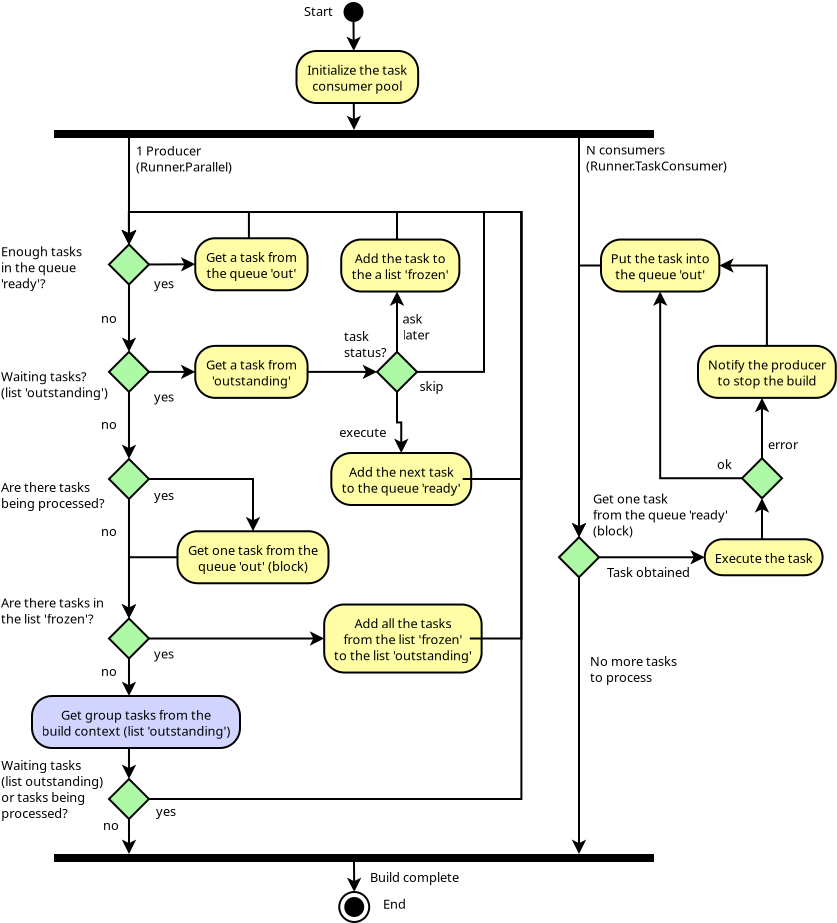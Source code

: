 <?xml version="1.0" encoding="UTF-8"?>
<dia:diagram xmlns:dia="http://www.lysator.liu.se/~alla/dia/">
  <dia:layer name="Fondo" visible="true" active="true">
	<dia:object type="UML - State Term" version="0" id="O0">
	  <dia:attribute name="obj_pos">
		<dia:point val="33.775,6.75"/>
	  </dia:attribute>
	  <dia:attribute name="obj_bb">
		<dia:rectangle val="33.725,6.7;34.825,7.8"/>
	  </dia:attribute>
	  <dia:attribute name="meta">
		<dia:composite type="dict"/>
	  </dia:attribute>
	  <dia:attribute name="elem_corner">
		<dia:point val="33.775,6.75"/>
	  </dia:attribute>
	  <dia:attribute name="elem_width">
		<dia:real val="1"/>
	  </dia:attribute>
	  <dia:attribute name="elem_height">
		<dia:real val="1"/>
	  </dia:attribute>
	  <dia:attribute name="line_colour">
		<dia:color val="#000000"/>
	  </dia:attribute>
	  <dia:attribute name="fill_colour">
		<dia:color val="#ffffff"/>
	  </dia:attribute>
	  <dia:attribute name="is_final">
		<dia:boolean val="false"/>
	  </dia:attribute>
	</dia:object>
	<dia:object type="UML - State Term" version="0" id="O1">
	  <dia:attribute name="obj_pos">
		<dia:point val="33.562,51.25"/>
	  </dia:attribute>
	  <dia:attribute name="obj_bb">
		<dia:rectangle val="33.513,51.2;35.112,52.8"/>
	  </dia:attribute>
	  <dia:attribute name="meta">
		<dia:composite type="dict"/>
	  </dia:attribute>
	  <dia:attribute name="elem_corner">
		<dia:point val="33.562,51.25"/>
	  </dia:attribute>
	  <dia:attribute name="elem_width">
		<dia:real val="1.5"/>
	  </dia:attribute>
	  <dia:attribute name="elem_height">
		<dia:real val="1.5"/>
	  </dia:attribute>
	  <dia:attribute name="line_colour">
		<dia:color val="#000000"/>
	  </dia:attribute>
	  <dia:attribute name="fill_colour">
		<dia:color val="#ffffff"/>
	  </dia:attribute>
	  <dia:attribute name="is_final">
		<dia:boolean val="true"/>
	  </dia:attribute>
	</dia:object>
	<dia:object type="UML - Fork" version="0" id="O2">
	  <dia:attribute name="obj_pos">
		<dia:point val="19.3,13.15"/>
	  </dia:attribute>
	  <dia:attribute name="obj_bb">
		<dia:rectangle val="19.3,13.15;49.3,13.55"/>
	  </dia:attribute>
	  <dia:attribute name="meta">
		<dia:composite type="dict"/>
	  </dia:attribute>
	  <dia:attribute name="elem_corner">
		<dia:point val="19.3,13.15"/>
	  </dia:attribute>
	  <dia:attribute name="elem_width">
		<dia:real val="30"/>
	  </dia:attribute>
	  <dia:attribute name="elem_height">
		<dia:real val="0.4"/>
	  </dia:attribute>
	  <dia:attribute name="fill_colour">
		<dia:color val="#000000"/>
	  </dia:attribute>
	</dia:object>
	<dia:object type="UML - Activity" version="0" id="O3">
	  <dia:attribute name="obj_pos">
		<dia:point val="33.165,29.3"/>
	  </dia:attribute>
	  <dia:attribute name="obj_bb">
		<dia:rectangle val="33.115,29.25;39.785,31.95"/>
	  </dia:attribute>
	  <dia:attribute name="meta">
		<dia:composite type="dict"/>
	  </dia:attribute>
	  <dia:attribute name="elem_corner">
		<dia:point val="33.165,29.3"/>
	  </dia:attribute>
	  <dia:attribute name="elem_width">
		<dia:real val="6.57"/>
	  </dia:attribute>
	  <dia:attribute name="elem_height">
		<dia:real val="2.6"/>
	  </dia:attribute>
	  <dia:attribute name="line_colour">
		<dia:color val="#000000"/>
	  </dia:attribute>
	  <dia:attribute name="fill_colour">
		<dia:color val="#fffea6"/>
	  </dia:attribute>
	  <dia:attribute name="text">
		<dia:composite type="text">
		  <dia:attribute name="string">
			<dia:string>#Add the next task
to the queue 'ready'#</dia:string>
		  </dia:attribute>
		  <dia:attribute name="font">
			<dia:font family="sans" style="0" name="Helvetica"/>
		  </dia:attribute>
		  <dia:attribute name="height">
			<dia:real val="0.8"/>
		  </dia:attribute>
		  <dia:attribute name="pos">
			<dia:point val="36.45,30.38"/>
		  </dia:attribute>
		  <dia:attribute name="color">
			<dia:color val="#000000"/>
		  </dia:attribute>
		  <dia:attribute name="alignment">
			<dia:enum val="1"/>
		  </dia:attribute>
		</dia:composite>
	  </dia:attribute>
	</dia:object>
	<dia:object type="UML - Activity" version="0" id="O4">
	  <dia:attribute name="obj_pos">
		<dia:point val="51.836,33.612"/>
	  </dia:attribute>
	  <dia:attribute name="obj_bb">
		<dia:rectangle val="51.786,33.562;57.611,35.462"/>
	  </dia:attribute>
	  <dia:attribute name="meta">
		<dia:composite type="dict"/>
	  </dia:attribute>
	  <dia:attribute name="elem_corner">
		<dia:point val="51.836,33.612"/>
	  </dia:attribute>
	  <dia:attribute name="elem_width">
		<dia:real val="5.725"/>
	  </dia:attribute>
	  <dia:attribute name="elem_height">
		<dia:real val="1.8"/>
	  </dia:attribute>
	  <dia:attribute name="line_colour">
		<dia:color val="#000000"/>
	  </dia:attribute>
	  <dia:attribute name="fill_colour">
		<dia:color val="#fffea6"/>
	  </dia:attribute>
	  <dia:attribute name="text">
		<dia:composite type="text">
		  <dia:attribute name="string">
			<dia:string>#Execute the task#</dia:string>
		  </dia:attribute>
		  <dia:attribute name="font">
			<dia:font family="sans" style="0" name="Helvetica"/>
		  </dia:attribute>
		  <dia:attribute name="height">
			<dia:real val="0.8"/>
		  </dia:attribute>
		  <dia:attribute name="pos">
			<dia:point val="54.699,34.693"/>
		  </dia:attribute>
		  <dia:attribute name="color">
			<dia:color val="#000000"/>
		  </dia:attribute>
		  <dia:attribute name="alignment">
			<dia:enum val="1"/>
		  </dia:attribute>
		</dia:composite>
	  </dia:attribute>
	</dia:object>
	<dia:object type="UML - Branch" version="0" id="O5">
	  <dia:attribute name="obj_pos">
		<dia:point val="22.049,18.875"/>
	  </dia:attribute>
	  <dia:attribute name="obj_bb">
		<dia:rectangle val="21.978,18.804;24.119,20.946"/>
	  </dia:attribute>
	  <dia:attribute name="meta">
		<dia:composite type="dict"/>
	  </dia:attribute>
	  <dia:attribute name="elem_corner">
		<dia:point val="22.049,18.875"/>
	  </dia:attribute>
	  <dia:attribute name="elem_width">
		<dia:real val="2"/>
	  </dia:attribute>
	  <dia:attribute name="elem_height">
		<dia:real val="2"/>
	  </dia:attribute>
	  <dia:attribute name="line_colour">
		<dia:color val="#000000"/>
	  </dia:attribute>
	  <dia:attribute name="fill_colour">
		<dia:color val="#aef9a5"/>
	  </dia:attribute>
	</dia:object>
	<dia:object type="UML - Fork" version="0" id="O6">
	  <dia:attribute name="obj_pos">
		<dia:point val="19.3,49.35"/>
	  </dia:attribute>
	  <dia:attribute name="obj_bb">
		<dia:rectangle val="19.3,49.35;49.3,49.75"/>
	  </dia:attribute>
	  <dia:attribute name="meta">
		<dia:composite type="dict"/>
	  </dia:attribute>
	  <dia:attribute name="elem_corner">
		<dia:point val="19.3,49.35"/>
	  </dia:attribute>
	  <dia:attribute name="elem_width">
		<dia:real val="30"/>
	  </dia:attribute>
	  <dia:attribute name="elem_height">
		<dia:real val="0.4"/>
	  </dia:attribute>
	  <dia:attribute name="fill_colour">
		<dia:color val="#000000"/>
	  </dia:attribute>
	</dia:object>
	<dia:object type="Standard - Text" version="1" id="O7">
	  <dia:attribute name="obj_pos">
		<dia:point val="23.4,14.425"/>
	  </dia:attribute>
	  <dia:attribute name="obj_bb">
		<dia:rectangle val="23.4,13.845;28.195,15.363"/>
	  </dia:attribute>
	  <dia:attribute name="text">
		<dia:composite type="text">
		  <dia:attribute name="string">
			<dia:string>#1 Producer
(Runner.Parallel)#</dia:string>
		  </dia:attribute>
		  <dia:attribute name="font">
			<dia:font family="sans" style="0" name="Helvetica"/>
		  </dia:attribute>
		  <dia:attribute name="height">
			<dia:real val="0.8"/>
		  </dia:attribute>
		  <dia:attribute name="pos">
			<dia:point val="23.4,14.425"/>
		  </dia:attribute>
		  <dia:attribute name="color">
			<dia:color val="#000000"/>
		  </dia:attribute>
		  <dia:attribute name="alignment">
			<dia:enum val="0"/>
		  </dia:attribute>
		</dia:composite>
	  </dia:attribute>
	  <dia:attribute name="valign">
		<dia:enum val="3"/>
	  </dia:attribute>
	</dia:object>
	<dia:object type="Standard - Text" version="1" id="O8">
	  <dia:attribute name="obj_pos">
		<dia:point val="45.9,14.375"/>
	  </dia:attribute>
	  <dia:attribute name="obj_bb">
		<dia:rectangle val="45.9,13.795;52.825,15.312"/>
	  </dia:attribute>
	  <dia:attribute name="text">
		<dia:composite type="text">
		  <dia:attribute name="string">
			<dia:string>#N consumers
(Runner.TaskConsumer)#</dia:string>
		  </dia:attribute>
		  <dia:attribute name="font">
			<dia:font family="sans" style="0" name="Helvetica"/>
		  </dia:attribute>
		  <dia:attribute name="height">
			<dia:real val="0.8"/>
		  </dia:attribute>
		  <dia:attribute name="pos">
			<dia:point val="45.9,14.375"/>
		  </dia:attribute>
		  <dia:attribute name="color">
			<dia:color val="#000000"/>
		  </dia:attribute>
		  <dia:attribute name="alignment">
			<dia:enum val="0"/>
		  </dia:attribute>
		</dia:composite>
	  </dia:attribute>
	  <dia:attribute name="valign">
		<dia:enum val="3"/>
	  </dia:attribute>
	</dia:object>
	<dia:object type="UML - Branch" version="0" id="O9">
	  <dia:attribute name="obj_pos">
		<dia:point val="44.55,33.513"/>
	  </dia:attribute>
	  <dia:attribute name="obj_bb">
		<dia:rectangle val="44.479,33.442;46.621,35.583"/>
	  </dia:attribute>
	  <dia:attribute name="meta">
		<dia:composite type="dict"/>
	  </dia:attribute>
	  <dia:attribute name="elem_corner">
		<dia:point val="44.55,33.513"/>
	  </dia:attribute>
	  <dia:attribute name="elem_width">
		<dia:real val="2"/>
	  </dia:attribute>
	  <dia:attribute name="elem_height">
		<dia:real val="2"/>
	  </dia:attribute>
	  <dia:attribute name="line_colour">
		<dia:color val="#000000"/>
	  </dia:attribute>
	  <dia:attribute name="fill_colour">
		<dia:color val="#aef9a5"/>
	  </dia:attribute>
	</dia:object>
	<dia:object type="Standard - Text" version="1" id="O10">
	  <dia:attribute name="obj_pos">
		<dia:point val="35.1,50.75"/>
	  </dia:attribute>
	  <dia:attribute name="obj_bb">
		<dia:rectangle val="35.1,50.17;39.292,50.888"/>
	  </dia:attribute>
	  <dia:attribute name="text">
		<dia:composite type="text">
		  <dia:attribute name="string">
			<dia:string>#Build complete#</dia:string>
		  </dia:attribute>
		  <dia:attribute name="font">
			<dia:font family="sans" style="0" name="Helvetica"/>
		  </dia:attribute>
		  <dia:attribute name="height">
			<dia:real val="0.8"/>
		  </dia:attribute>
		  <dia:attribute name="pos">
			<dia:point val="35.1,50.75"/>
		  </dia:attribute>
		  <dia:attribute name="color">
			<dia:color val="#000000"/>
		  </dia:attribute>
		  <dia:attribute name="alignment">
			<dia:enum val="0"/>
		  </dia:attribute>
		</dia:composite>
	  </dia:attribute>
	  <dia:attribute name="valign">
		<dia:enum val="3"/>
	  </dia:attribute>
	</dia:object>
	<dia:object type="Standard - Text" version="1" id="O11">
	  <dia:attribute name="obj_pos">
		<dia:point val="46.25,31.825"/>
	  </dia:attribute>
	  <dia:attribute name="obj_bb">
		<dia:rectangle val="46.25,31.245;52.565,33.562"/>
	  </dia:attribute>
	  <dia:attribute name="text">
		<dia:composite type="text">
		  <dia:attribute name="string">
			<dia:string>#Get one task
from the queue 'ready'
(block)#</dia:string>
		  </dia:attribute>
		  <dia:attribute name="font">
			<dia:font family="sans" style="0" name="Helvetica"/>
		  </dia:attribute>
		  <dia:attribute name="height">
			<dia:real val="0.8"/>
		  </dia:attribute>
		  <dia:attribute name="pos">
			<dia:point val="46.25,31.825"/>
		  </dia:attribute>
		  <dia:attribute name="color">
			<dia:color val="#000000"/>
		  </dia:attribute>
		  <dia:attribute name="alignment">
			<dia:enum val="0"/>
		  </dia:attribute>
		</dia:composite>
	  </dia:attribute>
	  <dia:attribute name="valign">
		<dia:enum val="3"/>
	  </dia:attribute>
	</dia:object>
	<dia:object type="UML - Activity" version="0" id="O12">
	  <dia:attribute name="obj_pos">
		<dia:point val="46.65,18.625"/>
	  </dia:attribute>
	  <dia:attribute name="obj_bb">
		<dia:rectangle val="46.6,18.575;52.282,21.275"/>
	  </dia:attribute>
	  <dia:attribute name="meta">
		<dia:composite type="dict"/>
	  </dia:attribute>
	  <dia:attribute name="elem_corner">
		<dia:point val="46.65,18.625"/>
	  </dia:attribute>
	  <dia:attribute name="elem_width">
		<dia:real val="5.583"/>
	  </dia:attribute>
	  <dia:attribute name="elem_height">
		<dia:real val="2.6"/>
	  </dia:attribute>
	  <dia:attribute name="line_colour">
		<dia:color val="#000000"/>
	  </dia:attribute>
	  <dia:attribute name="fill_colour">
		<dia:color val="#fffea6"/>
	  </dia:attribute>
	  <dia:attribute name="text">
		<dia:composite type="text">
		  <dia:attribute name="string">
			<dia:string>#Put the task into
the queue 'out'#</dia:string>
		  </dia:attribute>
		  <dia:attribute name="font">
			<dia:font family="sans" style="0" name="Helvetica"/>
		  </dia:attribute>
		  <dia:attribute name="height">
			<dia:real val="0.8"/>
		  </dia:attribute>
		  <dia:attribute name="pos">
			<dia:point val="49.441,19.705"/>
		  </dia:attribute>
		  <dia:attribute name="color">
			<dia:color val="#000000"/>
		  </dia:attribute>
		  <dia:attribute name="alignment">
			<dia:enum val="1"/>
		  </dia:attribute>
		</dia:composite>
	  </dia:attribute>
	</dia:object>
	<dia:object type="Standard - Line" version="0" id="O13">
	  <dia:attribute name="obj_pos">
		<dia:point val="34.3,49.75"/>
	  </dia:attribute>
	  <dia:attribute name="obj_bb">
		<dia:rectangle val="33.946,49.7;34.669,51.362"/>
	  </dia:attribute>
	  <dia:attribute name="conn_endpoints">
		<dia:point val="34.3,49.75"/>
		<dia:point val="34.312,51.25"/>
	  </dia:attribute>
	  <dia:attribute name="numcp">
		<dia:int val="1"/>
	  </dia:attribute>
	  <dia:attribute name="end_arrow">
		<dia:enum val="22"/>
	  </dia:attribute>
	  <dia:attribute name="end_arrow_length">
		<dia:real val="0.5"/>
	  </dia:attribute>
	  <dia:attribute name="end_arrow_width">
		<dia:real val="0.5"/>
	  </dia:attribute>
	  <dia:connections>
		<dia:connection handle="0" to="O6" connection="4"/>
		<dia:connection handle="1" to="O1" connection="1"/>
	  </dia:connections>
	</dia:object>
	<dia:object type="UML - Branch" version="0" id="O14">
	  <dia:attribute name="obj_pos">
		<dia:point val="53.699,29.562"/>
	  </dia:attribute>
	  <dia:attribute name="obj_bb">
		<dia:rectangle val="53.628,29.492;55.77,31.633"/>
	  </dia:attribute>
	  <dia:attribute name="meta">
		<dia:composite type="dict"/>
	  </dia:attribute>
	  <dia:attribute name="elem_corner">
		<dia:point val="53.699,29.562"/>
	  </dia:attribute>
	  <dia:attribute name="elem_width">
		<dia:real val="2"/>
	  </dia:attribute>
	  <dia:attribute name="elem_height">
		<dia:real val="2"/>
	  </dia:attribute>
	  <dia:attribute name="line_colour">
		<dia:color val="#000000"/>
	  </dia:attribute>
	  <dia:attribute name="fill_colour">
		<dia:color val="#aef9a5"/>
	  </dia:attribute>
	</dia:object>
	<dia:object type="Standard - Text" version="1" id="O15">
	  <dia:attribute name="obj_pos">
		<dia:point val="55,29.113"/>
	  </dia:attribute>
	  <dia:attribute name="obj_bb">
		<dia:rectangle val="55,28.532;56.347,29.25"/>
	  </dia:attribute>
	  <dia:attribute name="text">
		<dia:composite type="text">
		  <dia:attribute name="string">
			<dia:string>#error#</dia:string>
		  </dia:attribute>
		  <dia:attribute name="font">
			<dia:font family="sans" style="0" name="Helvetica"/>
		  </dia:attribute>
		  <dia:attribute name="height">
			<dia:real val="0.8"/>
		  </dia:attribute>
		  <dia:attribute name="pos">
			<dia:point val="55,29.113"/>
		  </dia:attribute>
		  <dia:attribute name="color">
			<dia:color val="#000000"/>
		  </dia:attribute>
		  <dia:attribute name="alignment">
			<dia:enum val="0"/>
		  </dia:attribute>
		</dia:composite>
	  </dia:attribute>
	  <dia:attribute name="valign">
		<dia:enum val="3"/>
	  </dia:attribute>
	</dia:object>
	<dia:object type="Standard - Line" version="0" id="O16">
	  <dia:attribute name="obj_pos">
		<dia:point val="54.699,33.612"/>
	  </dia:attribute>
	  <dia:attribute name="obj_bb">
		<dia:rectangle val="54.337,31.451;55.061,33.663"/>
	  </dia:attribute>
	  <dia:attribute name="conn_endpoints">
		<dia:point val="54.699,33.612"/>
		<dia:point val="54.699,31.562"/>
	  </dia:attribute>
	  <dia:attribute name="numcp">
		<dia:int val="1"/>
	  </dia:attribute>
	  <dia:attribute name="end_arrow">
		<dia:enum val="22"/>
	  </dia:attribute>
	  <dia:attribute name="end_arrow_length">
		<dia:real val="0.5"/>
	  </dia:attribute>
	  <dia:attribute name="end_arrow_width">
		<dia:real val="0.5"/>
	  </dia:attribute>
	  <dia:connections>
		<dia:connection handle="0" to="O4" connection="1"/>
		<dia:connection handle="1" to="O14" connection="3"/>
	  </dia:connections>
	</dia:object>
	<dia:object type="UML - Activity" version="0" id="O17">
	  <dia:attribute name="obj_pos">
		<dia:point val="51.5,23.944"/>
	  </dia:attribute>
	  <dia:attribute name="obj_bb">
		<dia:rectangle val="51.45,23.894;57.947,26.594"/>
	  </dia:attribute>
	  <dia:attribute name="meta">
		<dia:composite type="dict"/>
	  </dia:attribute>
	  <dia:attribute name="elem_corner">
		<dia:point val="51.5,23.944"/>
	  </dia:attribute>
	  <dia:attribute name="elem_width">
		<dia:real val="6.397"/>
	  </dia:attribute>
	  <dia:attribute name="elem_height">
		<dia:real val="2.6"/>
	  </dia:attribute>
	  <dia:attribute name="line_colour">
		<dia:color val="#000000"/>
	  </dia:attribute>
	  <dia:attribute name="fill_colour">
		<dia:color val="#fffea6"/>
	  </dia:attribute>
	  <dia:attribute name="text">
		<dia:composite type="text">
		  <dia:attribute name="string">
			<dia:string>#Notify the producer
to stop the build#</dia:string>
		  </dia:attribute>
		  <dia:attribute name="font">
			<dia:font family="sans" style="0" name="Helvetica"/>
		  </dia:attribute>
		  <dia:attribute name="height">
			<dia:real val="0.8"/>
		  </dia:attribute>
		  <dia:attribute name="pos">
			<dia:point val="54.699,25.024"/>
		  </dia:attribute>
		  <dia:attribute name="color">
			<dia:color val="#000000"/>
		  </dia:attribute>
		  <dia:attribute name="alignment">
			<dia:enum val="1"/>
		  </dia:attribute>
		</dia:composite>
	  </dia:attribute>
	</dia:object>
	<dia:object type="Standard - Line" version="0" id="O18">
	  <dia:attribute name="obj_pos">
		<dia:point val="45.55,35.513"/>
	  </dia:attribute>
	  <dia:attribute name="obj_bb">
		<dia:rectangle val="45.188,35.462;45.912,49.462"/>
	  </dia:attribute>
	  <dia:attribute name="conn_endpoints">
		<dia:point val="45.55,35.513"/>
		<dia:point val="45.55,49.35"/>
	  </dia:attribute>
	  <dia:attribute name="numcp">
		<dia:int val="1"/>
	  </dia:attribute>
	  <dia:attribute name="end_arrow">
		<dia:enum val="22"/>
	  </dia:attribute>
	  <dia:attribute name="end_arrow_length">
		<dia:real val="0.5"/>
	  </dia:attribute>
	  <dia:attribute name="end_arrow_width">
		<dia:real val="0.5"/>
	  </dia:attribute>
	  <dia:connections>
		<dia:connection handle="0" to="O9" connection="3"/>
		<dia:connection handle="1" to="O6" connection="2"/>
	  </dia:connections>
	</dia:object>
	<dia:object type="Standard - Line" version="0" id="O19">
	  <dia:attribute name="obj_pos">
		<dia:point val="46.55,34.513"/>
	  </dia:attribute>
	  <dia:attribute name="obj_bb">
		<dia:rectangle val="46.5,34.151;51.948,34.874"/>
	  </dia:attribute>
	  <dia:attribute name="conn_endpoints">
		<dia:point val="46.55,34.513"/>
		<dia:point val="51.836,34.513"/>
	  </dia:attribute>
	  <dia:attribute name="numcp">
		<dia:int val="1"/>
	  </dia:attribute>
	  <dia:attribute name="end_arrow">
		<dia:enum val="22"/>
	  </dia:attribute>
	  <dia:attribute name="end_arrow_length">
		<dia:real val="0.5"/>
	  </dia:attribute>
	  <dia:attribute name="end_arrow_width">
		<dia:real val="0.5"/>
	  </dia:attribute>
	  <dia:connections>
		<dia:connection handle="0" to="O9" connection="2"/>
		<dia:connection handle="1" to="O4" connection="3"/>
	  </dia:connections>
	</dia:object>
	<dia:object type="Standard - Line" version="0" id="O20">
	  <dia:attribute name="obj_pos">
		<dia:point val="54.699,29.562"/>
	  </dia:attribute>
	  <dia:attribute name="obj_bb">
		<dia:rectangle val="54.337,26.432;55.061,29.613"/>
	  </dia:attribute>
	  <dia:attribute name="conn_endpoints">
		<dia:point val="54.699,29.562"/>
		<dia:point val="54.699,26.544"/>
	  </dia:attribute>
	  <dia:attribute name="numcp">
		<dia:int val="1"/>
	  </dia:attribute>
	  <dia:attribute name="end_arrow">
		<dia:enum val="22"/>
	  </dia:attribute>
	  <dia:attribute name="end_arrow_length">
		<dia:real val="0.5"/>
	  </dia:attribute>
	  <dia:attribute name="end_arrow_width">
		<dia:real val="0.5"/>
	  </dia:attribute>
	  <dia:connections>
		<dia:connection handle="0" to="O14" connection="1"/>
		<dia:connection handle="1" to="O17" connection="6"/>
	  </dia:connections>
	</dia:object>
	<dia:object type="Standard - Line" version="0" id="O21">
	  <dia:attribute name="obj_pos">
		<dia:point val="45.55,13.55"/>
	  </dia:attribute>
	  <dia:attribute name="obj_bb">
		<dia:rectangle val="45.188,13.5;45.912,33.624"/>
	  </dia:attribute>
	  <dia:attribute name="conn_endpoints">
		<dia:point val="45.55,13.55"/>
		<dia:point val="45.55,33.513"/>
	  </dia:attribute>
	  <dia:attribute name="numcp">
		<dia:int val="1"/>
	  </dia:attribute>
	  <dia:attribute name="end_arrow">
		<dia:enum val="22"/>
	  </dia:attribute>
	  <dia:attribute name="end_arrow_length">
		<dia:real val="0.5"/>
	  </dia:attribute>
	  <dia:attribute name="end_arrow_width">
		<dia:real val="0.5"/>
	  </dia:attribute>
	  <dia:connections>
		<dia:connection handle="0" to="O2" connection="5"/>
		<dia:connection handle="1" to="O9" connection="1"/>
	  </dia:connections>
	</dia:object>
	<dia:object type="Standard - ZigZagLine" version="1" id="O22">
	  <dia:attribute name="obj_pos">
		<dia:point val="46.65,19.925"/>
	  </dia:attribute>
	  <dia:attribute name="obj_bb">
		<dia:rectangle val="45.188,19.875;46.7,33.624"/>
	  </dia:attribute>
	  <dia:attribute name="orth_points">
		<dia:point val="46.65,19.925"/>
		<dia:point val="45.55,19.925"/>
		<dia:point val="45.55,33.513"/>
	  </dia:attribute>
	  <dia:attribute name="orth_orient">
		<dia:enum val="0"/>
		<dia:enum val="1"/>
	  </dia:attribute>
	  <dia:attribute name="autorouting">
		<dia:boolean val="true"/>
	  </dia:attribute>
	  <dia:attribute name="end_arrow">
		<dia:enum val="22"/>
	  </dia:attribute>
	  <dia:attribute name="end_arrow_length">
		<dia:real val="0.5"/>
	  </dia:attribute>
	  <dia:attribute name="end_arrow_width">
		<dia:real val="0.5"/>
	  </dia:attribute>
	  <dia:connections>
		<dia:connection handle="0" to="O12" connection="3"/>
		<dia:connection handle="1" to="O9" connection="1"/>
	  </dia:connections>
	</dia:object>
	<dia:object type="Standard - Text" version="1" id="O23">
	  <dia:attribute name="obj_pos">
		<dia:point val="46.1,39.95"/>
	  </dia:attribute>
	  <dia:attribute name="obj_bb">
		<dia:rectangle val="46.1,39.37;50.22,40.888"/>
	  </dia:attribute>
	  <dia:attribute name="text">
		<dia:composite type="text">
		  <dia:attribute name="string">
			<dia:string>#No more tasks
to process#</dia:string>
		  </dia:attribute>
		  <dia:attribute name="font">
			<dia:font family="sans" style="0" name="Helvetica"/>
		  </dia:attribute>
		  <dia:attribute name="height">
			<dia:real val="0.8"/>
		  </dia:attribute>
		  <dia:attribute name="pos">
			<dia:point val="46.1,39.95"/>
		  </dia:attribute>
		  <dia:attribute name="color">
			<dia:color val="#000000"/>
		  </dia:attribute>
		  <dia:attribute name="alignment">
			<dia:enum val="0"/>
		  </dia:attribute>
		</dia:composite>
	  </dia:attribute>
	  <dia:attribute name="valign">
		<dia:enum val="3"/>
	  </dia:attribute>
	</dia:object>
	<dia:object type="Standard - Text" version="1" id="O24">
	  <dia:attribute name="obj_pos">
		<dia:point val="52.45,30.1"/>
	  </dia:attribute>
	  <dia:attribute name="obj_bb">
		<dia:rectangle val="52.45,29.52;53.125,30.238"/>
	  </dia:attribute>
	  <dia:attribute name="text">
		<dia:composite type="text">
		  <dia:attribute name="string">
			<dia:string>#ok#</dia:string>
		  </dia:attribute>
		  <dia:attribute name="font">
			<dia:font family="sans" style="0" name="Helvetica"/>
		  </dia:attribute>
		  <dia:attribute name="height">
			<dia:real val="0.8"/>
		  </dia:attribute>
		  <dia:attribute name="pos">
			<dia:point val="52.45,30.1"/>
		  </dia:attribute>
		  <dia:attribute name="color">
			<dia:color val="#000000"/>
		  </dia:attribute>
		  <dia:attribute name="alignment">
			<dia:enum val="0"/>
		  </dia:attribute>
		</dia:composite>
	  </dia:attribute>
	  <dia:attribute name="valign">
		<dia:enum val="3"/>
	  </dia:attribute>
	</dia:object>
	<dia:object type="Standard - Text" version="1" id="O25">
	  <dia:attribute name="obj_pos">
		<dia:point val="46.95,35.5"/>
	  </dia:attribute>
	  <dia:attribute name="obj_bb">
		<dia:rectangle val="46.95,34.92;50.892,35.638"/>
	  </dia:attribute>
	  <dia:attribute name="text">
		<dia:composite type="text">
		  <dia:attribute name="string">
			<dia:string>#Task obtained#</dia:string>
		  </dia:attribute>
		  <dia:attribute name="font">
			<dia:font family="sans" style="0" name="Helvetica"/>
		  </dia:attribute>
		  <dia:attribute name="height">
			<dia:real val="0.8"/>
		  </dia:attribute>
		  <dia:attribute name="pos">
			<dia:point val="46.95,35.5"/>
		  </dia:attribute>
		  <dia:attribute name="color">
			<dia:color val="#000000"/>
		  </dia:attribute>
		  <dia:attribute name="alignment">
			<dia:enum val="0"/>
		  </dia:attribute>
		</dia:composite>
	  </dia:attribute>
	  <dia:attribute name="valign">
		<dia:enum val="3"/>
	  </dia:attribute>
	</dia:object>
	<dia:object type="UML - Activity" version="0" id="O26">
	  <dia:attribute name="obj_pos">
		<dia:point val="31.425,9.2"/>
	  </dia:attribute>
	  <dia:attribute name="obj_bb">
		<dia:rectangle val="31.375,9.15;37.2,11.85"/>
	  </dia:attribute>
	  <dia:attribute name="meta">
		<dia:composite type="dict"/>
	  </dia:attribute>
	  <dia:attribute name="elem_corner">
		<dia:point val="31.425,9.2"/>
	  </dia:attribute>
	  <dia:attribute name="elem_width">
		<dia:real val="5.725"/>
	  </dia:attribute>
	  <dia:attribute name="elem_height">
		<dia:real val="2.6"/>
	  </dia:attribute>
	  <dia:attribute name="line_colour">
		<dia:color val="#000000"/>
	  </dia:attribute>
	  <dia:attribute name="fill_colour">
		<dia:color val="#fffea6"/>
	  </dia:attribute>
	  <dia:attribute name="text">
		<dia:composite type="text">
		  <dia:attribute name="string">
			<dia:string>#Initialize the task
consumer pool#</dia:string>
		  </dia:attribute>
		  <dia:attribute name="font">
			<dia:font family="sans" style="0" name="Helvetica"/>
		  </dia:attribute>
		  <dia:attribute name="height">
			<dia:real val="0.8"/>
		  </dia:attribute>
		  <dia:attribute name="pos">
			<dia:point val="34.288,10.28"/>
		  </dia:attribute>
		  <dia:attribute name="color">
			<dia:color val="#000000"/>
		  </dia:attribute>
		  <dia:attribute name="alignment">
			<dia:enum val="1"/>
		  </dia:attribute>
		</dia:composite>
	  </dia:attribute>
	</dia:object>
	<dia:object type="Standard - Line" version="0" id="O27">
	  <dia:attribute name="obj_pos">
		<dia:point val="34.275,7.75"/>
	  </dia:attribute>
	  <dia:attribute name="obj_bb">
		<dia:rectangle val="33.92,7.7;34.644,9.312"/>
	  </dia:attribute>
	  <dia:attribute name="conn_endpoints">
		<dia:point val="34.275,7.75"/>
		<dia:point val="34.288,9.2"/>
	  </dia:attribute>
	  <dia:attribute name="numcp">
		<dia:int val="1"/>
	  </dia:attribute>
	  <dia:attribute name="end_arrow">
		<dia:enum val="22"/>
	  </dia:attribute>
	  <dia:attribute name="end_arrow_length">
		<dia:real val="0.5"/>
	  </dia:attribute>
	  <dia:attribute name="end_arrow_width">
		<dia:real val="0.5"/>
	  </dia:attribute>
	  <dia:connections>
		<dia:connection handle="0" to="O0" connection="6"/>
		<dia:connection handle="1" to="O26" connection="1"/>
	  </dia:connections>
	</dia:object>
	<dia:object type="Standard - Line" version="0" id="O28">
	  <dia:attribute name="obj_pos">
		<dia:point val="34.288,11.8"/>
	  </dia:attribute>
	  <dia:attribute name="obj_bb">
		<dia:rectangle val="33.932,11.749;34.656,13.262"/>
	  </dia:attribute>
	  <dia:attribute name="conn_endpoints">
		<dia:point val="34.288,11.8"/>
		<dia:point val="34.3,13.15"/>
	  </dia:attribute>
	  <dia:attribute name="numcp">
		<dia:int val="1"/>
	  </dia:attribute>
	  <dia:attribute name="end_arrow">
		<dia:enum val="22"/>
	  </dia:attribute>
	  <dia:attribute name="end_arrow_length">
		<dia:real val="0.5"/>
	  </dia:attribute>
	  <dia:attribute name="end_arrow_width">
		<dia:real val="0.5"/>
	  </dia:attribute>
	  <dia:connections>
		<dia:connection handle="0" to="O26" connection="6"/>
		<dia:connection handle="1" to="O2" connection="1"/>
	  </dia:connections>
	</dia:object>
	<dia:object type="Standard - Line" version="0" id="O29">
	  <dia:attribute name="obj_pos">
		<dia:point val="23.05,13.55"/>
	  </dia:attribute>
	  <dia:attribute name="obj_bb">
		<dia:rectangle val="22.687,13.5;23.411,18.987"/>
	  </dia:attribute>
	  <dia:attribute name="conn_endpoints">
		<dia:point val="23.05,13.55"/>
		<dia:point val="23.049,18.875"/>
	  </dia:attribute>
	  <dia:attribute name="numcp">
		<dia:int val="1"/>
	  </dia:attribute>
	  <dia:attribute name="end_arrow">
		<dia:enum val="22"/>
	  </dia:attribute>
	  <dia:attribute name="end_arrow_length">
		<dia:real val="0.5"/>
	  </dia:attribute>
	  <dia:attribute name="end_arrow_width">
		<dia:real val="0.5"/>
	  </dia:attribute>
	  <dia:connections>
		<dia:connection handle="0" to="O2" connection="3"/>
		<dia:connection handle="1" to="O5" connection="1"/>
	  </dia:connections>
	</dia:object>
	<dia:object type="UML - Branch" version="0" id="O30">
	  <dia:attribute name="obj_pos">
		<dia:point val="35.45,24.244"/>
	  </dia:attribute>
	  <dia:attribute name="obj_bb">
		<dia:rectangle val="35.379,24.173;37.521,26.314"/>
	  </dia:attribute>
	  <dia:attribute name="meta">
		<dia:composite type="dict"/>
	  </dia:attribute>
	  <dia:attribute name="elem_corner">
		<dia:point val="35.45,24.244"/>
	  </dia:attribute>
	  <dia:attribute name="elem_width">
		<dia:real val="2"/>
	  </dia:attribute>
	  <dia:attribute name="elem_height">
		<dia:real val="2"/>
	  </dia:attribute>
	  <dia:attribute name="line_colour">
		<dia:color val="#000000"/>
	  </dia:attribute>
	  <dia:attribute name="fill_colour">
		<dia:color val="#aef9a5"/>
	  </dia:attribute>
	</dia:object>
	<dia:object type="Standard - Text" version="1" id="O31">
	  <dia:attribute name="obj_pos">
		<dia:point val="36.725,22.825"/>
	  </dia:attribute>
	  <dia:attribute name="obj_bb">
		<dia:rectangle val="36.725,22.245;37.968,23.762"/>
	  </dia:attribute>
	  <dia:attribute name="text">
		<dia:composite type="text">
		  <dia:attribute name="string">
			<dia:string>#ask
later#</dia:string>
		  </dia:attribute>
		  <dia:attribute name="font">
			<dia:font family="sans" style="0" name="Helvetica"/>
		  </dia:attribute>
		  <dia:attribute name="height">
			<dia:real val="0.8"/>
		  </dia:attribute>
		  <dia:attribute name="pos">
			<dia:point val="36.725,22.825"/>
		  </dia:attribute>
		  <dia:attribute name="color">
			<dia:color val="#000000"/>
		  </dia:attribute>
		  <dia:attribute name="alignment">
			<dia:enum val="0"/>
		  </dia:attribute>
		</dia:composite>
	  </dia:attribute>
	  <dia:attribute name="valign">
		<dia:enum val="3"/>
	  </dia:attribute>
	</dia:object>
	<dia:object type="Standard - Text" version="1" id="O32">
	  <dia:attribute name="obj_pos">
		<dia:point val="33.568,28.5"/>
	  </dia:attribute>
	  <dia:attribute name="obj_bb">
		<dia:rectangle val="33.568,27.92;35.805,28.637"/>
	  </dia:attribute>
	  <dia:attribute name="text">
		<dia:composite type="text">
		  <dia:attribute name="string">
			<dia:string>#execute#</dia:string>
		  </dia:attribute>
		  <dia:attribute name="font">
			<dia:font family="sans" style="0" name="Helvetica"/>
		  </dia:attribute>
		  <dia:attribute name="height">
			<dia:real val="0.8"/>
		  </dia:attribute>
		  <dia:attribute name="pos">
			<dia:point val="33.568,28.5"/>
		  </dia:attribute>
		  <dia:attribute name="color">
			<dia:color val="#000000"/>
		  </dia:attribute>
		  <dia:attribute name="alignment">
			<dia:enum val="0"/>
		  </dia:attribute>
		</dia:composite>
	  </dia:attribute>
	  <dia:attribute name="valign">
		<dia:enum val="3"/>
	  </dia:attribute>
	</dia:object>
	<dia:object type="UML - Activity" version="0" id="O33">
	  <dia:attribute name="obj_pos">
		<dia:point val="25.475,33.212"/>
	  </dia:attribute>
	  <dia:attribute name="obj_bb">
		<dia:rectangle val="25.425,33.163;32.667,35.862"/>
	  </dia:attribute>
	  <dia:attribute name="meta">
		<dia:composite type="dict"/>
	  </dia:attribute>
	  <dia:attribute name="elem_corner">
		<dia:point val="25.475,33.212"/>
	  </dia:attribute>
	  <dia:attribute name="elem_width">
		<dia:real val="7.143"/>
	  </dia:attribute>
	  <dia:attribute name="elem_height">
		<dia:real val="2.6"/>
	  </dia:attribute>
	  <dia:attribute name="line_colour">
		<dia:color val="#000000"/>
	  </dia:attribute>
	  <dia:attribute name="fill_colour">
		<dia:color val="#fffea6"/>
	  </dia:attribute>
	  <dia:attribute name="text">
		<dia:composite type="text">
		  <dia:attribute name="string">
			<dia:string>#Get one task from the
queue 'out' (block)#</dia:string>
		  </dia:attribute>
		  <dia:attribute name="font">
			<dia:font family="sans" style="0" name="Helvetica"/>
		  </dia:attribute>
		  <dia:attribute name="height">
			<dia:real val="0.8"/>
		  </dia:attribute>
		  <dia:attribute name="pos">
			<dia:point val="29.046,34.292"/>
		  </dia:attribute>
		  <dia:attribute name="color">
			<dia:color val="#000000"/>
		  </dia:attribute>
		  <dia:attribute name="alignment">
			<dia:enum val="1"/>
		  </dia:attribute>
		</dia:composite>
	  </dia:attribute>
	</dia:object>
	<dia:object type="Standard - Text" version="1" id="O34">
	  <dia:attribute name="obj_pos">
		<dia:point val="16.65,19.462"/>
	  </dia:attribute>
	  <dia:attribute name="obj_bb">
		<dia:rectangle val="16.65,18.883;20.523,21.2"/>
	  </dia:attribute>
	  <dia:attribute name="text">
		<dia:composite type="text">
		  <dia:attribute name="string">
			<dia:string>#Enough tasks
in the queue
'ready'?#</dia:string>
		  </dia:attribute>
		  <dia:attribute name="font">
			<dia:font family="sans" style="0" name="Helvetica"/>
		  </dia:attribute>
		  <dia:attribute name="height">
			<dia:real val="0.8"/>
		  </dia:attribute>
		  <dia:attribute name="pos">
			<dia:point val="16.65,19.462"/>
		  </dia:attribute>
		  <dia:attribute name="color">
			<dia:color val="#000000"/>
		  </dia:attribute>
		  <dia:attribute name="alignment">
			<dia:enum val="0"/>
		  </dia:attribute>
		</dia:composite>
	  </dia:attribute>
	  <dia:attribute name="valign">
		<dia:enum val="3"/>
	  </dia:attribute>
	</dia:object>
	<dia:object type="UML - Activity" version="0" id="O35">
	  <dia:attribute name="obj_pos">
		<dia:point val="33.661,18.625"/>
	  </dia:attribute>
	  <dia:attribute name="obj_bb">
		<dia:rectangle val="33.611,18.575;39.289,21.275"/>
	  </dia:attribute>
	  <dia:attribute name="meta">
		<dia:composite type="dict"/>
	  </dia:attribute>
	  <dia:attribute name="elem_corner">
		<dia:point val="33.661,18.625"/>
	  </dia:attribute>
	  <dia:attribute name="elem_width">
		<dia:real val="5.577"/>
	  </dia:attribute>
	  <dia:attribute name="elem_height">
		<dia:real val="2.6"/>
	  </dia:attribute>
	  <dia:attribute name="line_colour">
		<dia:color val="#000000"/>
	  </dia:attribute>
	  <dia:attribute name="fill_colour">
		<dia:color val="#fffea6"/>
	  </dia:attribute>
	  <dia:attribute name="text">
		<dia:composite type="text">
		  <dia:attribute name="string">
			<dia:string>#Add the task to
the a list 'frozen'#</dia:string>
		  </dia:attribute>
		  <dia:attribute name="font">
			<dia:font family="sans" style="0" name="Helvetica"/>
		  </dia:attribute>
		  <dia:attribute name="height">
			<dia:real val="0.8"/>
		  </dia:attribute>
		  <dia:attribute name="pos">
			<dia:point val="36.45,19.705"/>
		  </dia:attribute>
		  <dia:attribute name="color">
			<dia:color val="#000000"/>
		  </dia:attribute>
		  <dia:attribute name="alignment">
			<dia:enum val="1"/>
		  </dia:attribute>
		</dia:composite>
	  </dia:attribute>
	</dia:object>
	<dia:object type="Standard - Text" version="1" id="O36">
	  <dia:attribute name="obj_pos">
		<dia:point val="24.3,21.062"/>
	  </dia:attribute>
	  <dia:attribute name="obj_bb">
		<dia:rectangle val="24.3,20.483;25.295,21.2"/>
	  </dia:attribute>
	  <dia:attribute name="text">
		<dia:composite type="text">
		  <dia:attribute name="string">
			<dia:string>#yes#</dia:string>
		  </dia:attribute>
		  <dia:attribute name="font">
			<dia:font family="sans" style="0" name="Helvetica"/>
		  </dia:attribute>
		  <dia:attribute name="height">
			<dia:real val="0.8"/>
		  </dia:attribute>
		  <dia:attribute name="pos">
			<dia:point val="24.3,21.062"/>
		  </dia:attribute>
		  <dia:attribute name="color">
			<dia:color val="#000000"/>
		  </dia:attribute>
		  <dia:attribute name="alignment">
			<dia:enum val="0"/>
		  </dia:attribute>
		</dia:composite>
	  </dia:attribute>
	  <dia:attribute name="valign">
		<dia:enum val="3"/>
	  </dia:attribute>
	</dia:object>
	<dia:object type="UML - Activity" version="0" id="O37">
	  <dia:attribute name="obj_pos">
		<dia:point val="26.363,18.562"/>
	  </dia:attribute>
	  <dia:attribute name="obj_bb">
		<dia:rectangle val="26.312,18.512;31.78,21.212"/>
	  </dia:attribute>
	  <dia:attribute name="meta">
		<dia:composite type="dict"/>
	  </dia:attribute>
	  <dia:attribute name="elem_corner">
		<dia:point val="26.363,18.562"/>
	  </dia:attribute>
	  <dia:attribute name="elem_width">
		<dia:real val="5.367"/>
	  </dia:attribute>
	  <dia:attribute name="elem_height">
		<dia:real val="2.6"/>
	  </dia:attribute>
	  <dia:attribute name="line_colour">
		<dia:color val="#000000"/>
	  </dia:attribute>
	  <dia:attribute name="fill_colour">
		<dia:color val="#fffea6"/>
	  </dia:attribute>
	  <dia:attribute name="text">
		<dia:composite type="text">
		  <dia:attribute name="string">
			<dia:string>#Get a task from
the queue 'out'#</dia:string>
		  </dia:attribute>
		  <dia:attribute name="font">
			<dia:font family="sans" style="0" name="Helvetica"/>
		  </dia:attribute>
		  <dia:attribute name="height">
			<dia:real val="0.8"/>
		  </dia:attribute>
		  <dia:attribute name="pos">
			<dia:point val="29.046,19.642"/>
		  </dia:attribute>
		  <dia:attribute name="color">
			<dia:color val="#000000"/>
		  </dia:attribute>
		  <dia:attribute name="alignment">
			<dia:enum val="1"/>
		  </dia:attribute>
		</dia:composite>
	  </dia:attribute>
	</dia:object>
	<dia:object type="UML - Branch" version="0" id="O38">
	  <dia:attribute name="obj_pos">
		<dia:point val="22.049,24.244"/>
	  </dia:attribute>
	  <dia:attribute name="obj_bb">
		<dia:rectangle val="21.978,24.173;24.119,26.314"/>
	  </dia:attribute>
	  <dia:attribute name="meta">
		<dia:composite type="dict"/>
	  </dia:attribute>
	  <dia:attribute name="elem_corner">
		<dia:point val="22.049,24.244"/>
	  </dia:attribute>
	  <dia:attribute name="elem_width">
		<dia:real val="2"/>
	  </dia:attribute>
	  <dia:attribute name="elem_height">
		<dia:real val="2"/>
	  </dia:attribute>
	  <dia:attribute name="line_colour">
		<dia:color val="#000000"/>
	  </dia:attribute>
	  <dia:attribute name="fill_colour">
		<dia:color val="#aef9a5"/>
	  </dia:attribute>
	</dia:object>
	<dia:object type="Standard - Text" version="1" id="O39">
	  <dia:attribute name="obj_pos">
		<dia:point val="16.65,25.712"/>
	  </dia:attribute>
	  <dia:attribute name="obj_bb">
		<dia:rectangle val="16.65,25.133;21.582,26.65"/>
	  </dia:attribute>
	  <dia:attribute name="text">
		<dia:composite type="text">
		  <dia:attribute name="string">
			<dia:string>#Waiting tasks?
(list 'outstanding')#</dia:string>
		  </dia:attribute>
		  <dia:attribute name="font">
			<dia:font family="sans" style="0" name="Helvetica"/>
		  </dia:attribute>
		  <dia:attribute name="height">
			<dia:real val="0.8"/>
		  </dia:attribute>
		  <dia:attribute name="pos">
			<dia:point val="16.65,25.712"/>
		  </dia:attribute>
		  <dia:attribute name="color">
			<dia:color val="#000000"/>
		  </dia:attribute>
		  <dia:attribute name="alignment">
			<dia:enum val="0"/>
		  </dia:attribute>
		</dia:composite>
	  </dia:attribute>
	  <dia:attribute name="valign">
		<dia:enum val="3"/>
	  </dia:attribute>
	</dia:object>
	<dia:object type="Standard - Text" version="1" id="O40">
	  <dia:attribute name="obj_pos">
		<dia:point val="24.3,26.725"/>
	  </dia:attribute>
	  <dia:attribute name="obj_bb">
		<dia:rectangle val="24.3,26.145;25.295,26.863"/>
	  </dia:attribute>
	  <dia:attribute name="text">
		<dia:composite type="text">
		  <dia:attribute name="string">
			<dia:string>#yes#</dia:string>
		  </dia:attribute>
		  <dia:attribute name="font">
			<dia:font family="sans" style="0" name="Helvetica"/>
		  </dia:attribute>
		  <dia:attribute name="height">
			<dia:real val="0.8"/>
		  </dia:attribute>
		  <dia:attribute name="pos">
			<dia:point val="24.3,26.725"/>
		  </dia:attribute>
		  <dia:attribute name="color">
			<dia:color val="#000000"/>
		  </dia:attribute>
		  <dia:attribute name="alignment">
			<dia:enum val="0"/>
		  </dia:attribute>
		</dia:composite>
	  </dia:attribute>
	  <dia:attribute name="valign">
		<dia:enum val="3"/>
	  </dia:attribute>
	</dia:object>
	<dia:object type="UML - Branch" version="0" id="O41">
	  <dia:attribute name="obj_pos">
		<dia:point val="22.049,29.6"/>
	  </dia:attribute>
	  <dia:attribute name="obj_bb">
		<dia:rectangle val="21.978,29.529;24.119,31.671"/>
	  </dia:attribute>
	  <dia:attribute name="meta">
		<dia:composite type="dict"/>
	  </dia:attribute>
	  <dia:attribute name="elem_corner">
		<dia:point val="22.049,29.6"/>
	  </dia:attribute>
	  <dia:attribute name="elem_width">
		<dia:real val="2"/>
	  </dia:attribute>
	  <dia:attribute name="elem_height">
		<dia:real val="2"/>
	  </dia:attribute>
	  <dia:attribute name="line_colour">
		<dia:color val="#000000"/>
	  </dia:attribute>
	  <dia:attribute name="fill_colour">
		<dia:color val="#aef9a5"/>
	  </dia:attribute>
	</dia:object>
	<dia:object type="Standard - Text" version="1" id="O42">
	  <dia:attribute name="obj_pos">
		<dia:point val="24.3,39.575"/>
	  </dia:attribute>
	  <dia:attribute name="obj_bb">
		<dia:rectangle val="24.3,38.995;25.295,39.712"/>
	  </dia:attribute>
	  <dia:attribute name="text">
		<dia:composite type="text">
		  <dia:attribute name="string">
			<dia:string>#yes#</dia:string>
		  </dia:attribute>
		  <dia:attribute name="font">
			<dia:font family="sans" style="0" name="Helvetica"/>
		  </dia:attribute>
		  <dia:attribute name="height">
			<dia:real val="0.8"/>
		  </dia:attribute>
		  <dia:attribute name="pos">
			<dia:point val="24.3,39.575"/>
		  </dia:attribute>
		  <dia:attribute name="color">
			<dia:color val="#000000"/>
		  </dia:attribute>
		  <dia:attribute name="alignment">
			<dia:enum val="0"/>
		  </dia:attribute>
		</dia:composite>
	  </dia:attribute>
	  <dia:attribute name="valign">
		<dia:enum val="3"/>
	  </dia:attribute>
	</dia:object>
	<dia:object type="UML - Branch" version="0" id="O43">
	  <dia:attribute name="obj_pos">
		<dia:point val="22.049,37.575"/>
	  </dia:attribute>
	  <dia:attribute name="obj_bb">
		<dia:rectangle val="21.978,37.504;24.119,39.646"/>
	  </dia:attribute>
	  <dia:attribute name="meta">
		<dia:composite type="dict"/>
	  </dia:attribute>
	  <dia:attribute name="elem_corner">
		<dia:point val="22.049,37.575"/>
	  </dia:attribute>
	  <dia:attribute name="elem_width">
		<dia:real val="2"/>
	  </dia:attribute>
	  <dia:attribute name="elem_height">
		<dia:real val="2"/>
	  </dia:attribute>
	  <dia:attribute name="line_colour">
		<dia:color val="#000000"/>
	  </dia:attribute>
	  <dia:attribute name="fill_colour">
		<dia:color val="#aef9a5"/>
	  </dia:attribute>
	</dia:object>
	<dia:object type="Standard - Text" version="1" id="O44">
	  <dia:attribute name="obj_pos">
		<dia:point val="16.65,37.025"/>
	  </dia:attribute>
	  <dia:attribute name="obj_bb">
		<dia:rectangle val="16.65,36.445;21.622,37.962"/>
	  </dia:attribute>
	  <dia:attribute name="text">
		<dia:composite type="text">
		  <dia:attribute name="string">
			<dia:string>#Are there tasks in
the list 'frozen'?#</dia:string>
		  </dia:attribute>
		  <dia:attribute name="font">
			<dia:font family="sans" style="0" name="Helvetica"/>
		  </dia:attribute>
		  <dia:attribute name="height">
			<dia:real val="0.8"/>
		  </dia:attribute>
		  <dia:attribute name="pos">
			<dia:point val="16.65,37.025"/>
		  </dia:attribute>
		  <dia:attribute name="color">
			<dia:color val="#000000"/>
		  </dia:attribute>
		  <dia:attribute name="alignment">
			<dia:enum val="0"/>
		  </dia:attribute>
		</dia:composite>
	  </dia:attribute>
	  <dia:attribute name="valign">
		<dia:enum val="3"/>
	  </dia:attribute>
	</dia:object>
	<dia:object type="UML - Activity" version="0" id="O45">
	  <dia:attribute name="obj_pos">
		<dia:point val="32.809,36.875"/>
	  </dia:attribute>
	  <dia:attribute name="obj_bb">
		<dia:rectangle val="32.759,36.825;40.141,40.325"/>
	  </dia:attribute>
	  <dia:attribute name="meta">
		<dia:composite type="dict"/>
	  </dia:attribute>
	  <dia:attribute name="elem_corner">
		<dia:point val="32.809,36.875"/>
	  </dia:attribute>
	  <dia:attribute name="elem_width">
		<dia:real val="7.283"/>
	  </dia:attribute>
	  <dia:attribute name="elem_height">
		<dia:real val="3.4"/>
	  </dia:attribute>
	  <dia:attribute name="line_colour">
		<dia:color val="#000000"/>
	  </dia:attribute>
	  <dia:attribute name="fill_colour">
		<dia:color val="#fffea6"/>
	  </dia:attribute>
	  <dia:attribute name="text">
		<dia:composite type="text">
		  <dia:attribute name="string">
			<dia:string>#Add all the tasks
from the list 'frozen'
to the list 'outstanding'#</dia:string>
		  </dia:attribute>
		  <dia:attribute name="font">
			<dia:font family="sans" style="0" name="Helvetica"/>
		  </dia:attribute>
		  <dia:attribute name="height">
			<dia:real val="0.8"/>
		  </dia:attribute>
		  <dia:attribute name="pos">
			<dia:point val="36.45,37.955"/>
		  </dia:attribute>
		  <dia:attribute name="color">
			<dia:color val="#000000"/>
		  </dia:attribute>
		  <dia:attribute name="alignment">
			<dia:enum val="1"/>
		  </dia:attribute>
		</dia:composite>
	  </dia:attribute>
	</dia:object>
	<dia:object type="Standard - Line" version="0" id="O46">
	  <dia:attribute name="obj_pos">
		<dia:point val="23.049,26.244"/>
	  </dia:attribute>
	  <dia:attribute name="obj_bb">
		<dia:rectangle val="22.687,26.194;23.411,29.712"/>
	  </dia:attribute>
	  <dia:attribute name="conn_endpoints">
		<dia:point val="23.049,26.244"/>
		<dia:point val="23.049,29.6"/>
	  </dia:attribute>
	  <dia:attribute name="numcp">
		<dia:int val="1"/>
	  </dia:attribute>
	  <dia:attribute name="end_arrow">
		<dia:enum val="22"/>
	  </dia:attribute>
	  <dia:attribute name="end_arrow_length">
		<dia:real val="0.5"/>
	  </dia:attribute>
	  <dia:attribute name="end_arrow_width">
		<dia:real val="0.5"/>
	  </dia:attribute>
	  <dia:connections>
		<dia:connection handle="0" to="O38" connection="3"/>
		<dia:connection handle="1" to="O41" connection="1"/>
	  </dia:connections>
	</dia:object>
	<dia:object type="UML - Activity" version="0" id="O47">
	  <dia:attribute name="obj_pos">
		<dia:point val="26.363,23.944"/>
	  </dia:attribute>
	  <dia:attribute name="obj_bb">
		<dia:rectangle val="26.312,23.894;31.78,26.594"/>
	  </dia:attribute>
	  <dia:attribute name="meta">
		<dia:composite type="dict"/>
	  </dia:attribute>
	  <dia:attribute name="elem_corner">
		<dia:point val="26.363,23.944"/>
	  </dia:attribute>
	  <dia:attribute name="elem_width">
		<dia:real val="5.367"/>
	  </dia:attribute>
	  <dia:attribute name="elem_height">
		<dia:real val="2.6"/>
	  </dia:attribute>
	  <dia:attribute name="line_colour">
		<dia:color val="#000000"/>
	  </dia:attribute>
	  <dia:attribute name="fill_colour">
		<dia:color val="#fffea6"/>
	  </dia:attribute>
	  <dia:attribute name="text">
		<dia:composite type="text">
		  <dia:attribute name="string">
			<dia:string>#Get a task from
'outstanding'#</dia:string>
		  </dia:attribute>
		  <dia:attribute name="font">
			<dia:font family="sans" style="0" name="Helvetica"/>
		  </dia:attribute>
		  <dia:attribute name="height">
			<dia:real val="0.8"/>
		  </dia:attribute>
		  <dia:attribute name="pos">
			<dia:point val="29.046,25.024"/>
		  </dia:attribute>
		  <dia:attribute name="color">
			<dia:color val="#000000"/>
		  </dia:attribute>
		  <dia:attribute name="alignment">
			<dia:enum val="1"/>
		  </dia:attribute>
		</dia:composite>
	  </dia:attribute>
	</dia:object>
	<dia:object type="Standard - ZigZagLine" version="1" id="O48">
	  <dia:attribute name="obj_pos">
		<dia:point val="31.73,25.244"/>
	  </dia:attribute>
	  <dia:attribute name="obj_bb">
		<dia:rectangle val="31.73,24.882;35.562,25.605"/>
	  </dia:attribute>
	  <dia:attribute name="orth_points">
		<dia:point val="31.73,25.244"/>
		<dia:point val="31.73,25.244"/>
		<dia:point val="35.45,25.244"/>
		<dia:point val="35.45,25.244"/>
	  </dia:attribute>
	  <dia:attribute name="orth_orient">
		<dia:enum val="0"/>
		<dia:enum val="1"/>
		<dia:enum val="0"/>
	  </dia:attribute>
	  <dia:attribute name="autorouting">
		<dia:boolean val="true"/>
	  </dia:attribute>
	  <dia:attribute name="end_arrow">
		<dia:enum val="22"/>
	  </dia:attribute>
	  <dia:attribute name="end_arrow_length">
		<dia:real val="0.5"/>
	  </dia:attribute>
	  <dia:attribute name="end_arrow_width">
		<dia:real val="0.5"/>
	  </dia:attribute>
	  <dia:connections>
		<dia:connection handle="0" to="O47" connection="4"/>
		<dia:connection handle="1" to="O30" connection="0"/>
	  </dia:connections>
	</dia:object>
	<dia:object type="Standard - Text" version="1" id="O49">
	  <dia:attribute name="obj_pos">
		<dia:point val="16.65,31.25"/>
	  </dia:attribute>
	  <dia:attribute name="obj_bb">
		<dia:rectangle val="16.65,30.67;21.692,32.188"/>
	  </dia:attribute>
	  <dia:attribute name="text">
		<dia:composite type="text">
		  <dia:attribute name="string">
			<dia:string>#Are there tasks
being processed?#</dia:string>
		  </dia:attribute>
		  <dia:attribute name="font">
			<dia:font family="sans" style="0" name="Helvetica"/>
		  </dia:attribute>
		  <dia:attribute name="height">
			<dia:real val="0.8"/>
		  </dia:attribute>
		  <dia:attribute name="pos">
			<dia:point val="16.65,31.25"/>
		  </dia:attribute>
		  <dia:attribute name="color">
			<dia:color val="#000000"/>
		  </dia:attribute>
		  <dia:attribute name="alignment">
			<dia:enum val="0"/>
		  </dia:attribute>
		</dia:composite>
	  </dia:attribute>
	  <dia:attribute name="valign">
		<dia:enum val="3"/>
	  </dia:attribute>
	</dia:object>
	<dia:object type="Standard - Text" version="1" id="O50">
	  <dia:attribute name="obj_pos">
		<dia:point val="24.3,31.65"/>
	  </dia:attribute>
	  <dia:attribute name="obj_bb">
		<dia:rectangle val="24.3,31.07;25.295,31.788"/>
	  </dia:attribute>
	  <dia:attribute name="text">
		<dia:composite type="text">
		  <dia:attribute name="string">
			<dia:string>#yes#</dia:string>
		  </dia:attribute>
		  <dia:attribute name="font">
			<dia:font family="sans" style="0" name="Helvetica"/>
		  </dia:attribute>
		  <dia:attribute name="height">
			<dia:real val="0.8"/>
		  </dia:attribute>
		  <dia:attribute name="pos">
			<dia:point val="24.3,31.65"/>
		  </dia:attribute>
		  <dia:attribute name="color">
			<dia:color val="#000000"/>
		  </dia:attribute>
		  <dia:attribute name="alignment">
			<dia:enum val="0"/>
		  </dia:attribute>
		</dia:composite>
	  </dia:attribute>
	  <dia:attribute name="valign">
		<dia:enum val="3"/>
	  </dia:attribute>
	</dia:object>
	<dia:object type="Standard - Text" version="1" id="O51">
	  <dia:attribute name="obj_pos">
		<dia:point val="21.65,33.45"/>
	  </dia:attribute>
	  <dia:attribute name="obj_bb">
		<dia:rectangle val="21.65,32.87;22.36,33.587"/>
	  </dia:attribute>
	  <dia:attribute name="text">
		<dia:composite type="text">
		  <dia:attribute name="string">
			<dia:string>#no#</dia:string>
		  </dia:attribute>
		  <dia:attribute name="font">
			<dia:font family="sans" style="0" name="Helvetica"/>
		  </dia:attribute>
		  <dia:attribute name="height">
			<dia:real val="0.8"/>
		  </dia:attribute>
		  <dia:attribute name="pos">
			<dia:point val="21.65,33.45"/>
		  </dia:attribute>
		  <dia:attribute name="color">
			<dia:color val="#000000"/>
		  </dia:attribute>
		  <dia:attribute name="alignment">
			<dia:enum val="0"/>
		  </dia:attribute>
		</dia:composite>
	  </dia:attribute>
	  <dia:attribute name="valign">
		<dia:enum val="3"/>
	  </dia:attribute>
	</dia:object>
	<dia:object type="Standard - Text" version="1" id="O52">
	  <dia:attribute name="obj_pos">
		<dia:point val="21.65,28.101"/>
	  </dia:attribute>
	  <dia:attribute name="obj_bb">
		<dia:rectangle val="21.65,27.521;22.36,28.238"/>
	  </dia:attribute>
	  <dia:attribute name="text">
		<dia:composite type="text">
		  <dia:attribute name="string">
			<dia:string>#no#</dia:string>
		  </dia:attribute>
		  <dia:attribute name="font">
			<dia:font family="sans" style="0" name="Helvetica"/>
		  </dia:attribute>
		  <dia:attribute name="height">
			<dia:real val="0.8"/>
		  </dia:attribute>
		  <dia:attribute name="pos">
			<dia:point val="21.65,28.101"/>
		  </dia:attribute>
		  <dia:attribute name="color">
			<dia:color val="#000000"/>
		  </dia:attribute>
		  <dia:attribute name="alignment">
			<dia:enum val="0"/>
		  </dia:attribute>
		</dia:composite>
	  </dia:attribute>
	  <dia:attribute name="valign">
		<dia:enum val="3"/>
	  </dia:attribute>
	</dia:object>
	<dia:object type="UML - Branch" version="0" id="O53">
	  <dia:attribute name="obj_pos">
		<dia:point val="22.049,45.6"/>
	  </dia:attribute>
	  <dia:attribute name="obj_bb">
		<dia:rectangle val="21.978,45.529;24.119,47.671"/>
	  </dia:attribute>
	  <dia:attribute name="meta">
		<dia:composite type="dict"/>
	  </dia:attribute>
	  <dia:attribute name="elem_corner">
		<dia:point val="22.049,45.6"/>
	  </dia:attribute>
	  <dia:attribute name="elem_width">
		<dia:real val="2"/>
	  </dia:attribute>
	  <dia:attribute name="elem_height">
		<dia:real val="2"/>
	  </dia:attribute>
	  <dia:attribute name="line_colour">
		<dia:color val="#000000"/>
	  </dia:attribute>
	  <dia:attribute name="fill_colour">
		<dia:color val="#aef9a5"/>
	  </dia:attribute>
	</dia:object>
	<dia:object type="Standard - Text" version="1" id="O54">
	  <dia:attribute name="obj_pos">
		<dia:point val="16.668,45.15"/>
	  </dia:attribute>
	  <dia:attribute name="obj_bb">
		<dia:rectangle val="16.668,44.57;21.355,47.688"/>
	  </dia:attribute>
	  <dia:attribute name="text">
		<dia:composite type="text">
		  <dia:attribute name="string">
			<dia:string>#Waiting tasks
(list outstanding)
or tasks being
processed?#</dia:string>
		  </dia:attribute>
		  <dia:attribute name="font">
			<dia:font family="sans" style="0" name="Helvetica"/>
		  </dia:attribute>
		  <dia:attribute name="height">
			<dia:real val="0.8"/>
		  </dia:attribute>
		  <dia:attribute name="pos">
			<dia:point val="16.668,45.15"/>
		  </dia:attribute>
		  <dia:attribute name="color">
			<dia:color val="#000000"/>
		  </dia:attribute>
		  <dia:attribute name="alignment">
			<dia:enum val="0"/>
		  </dia:attribute>
		</dia:composite>
	  </dia:attribute>
	  <dia:attribute name="valign">
		<dia:enum val="3"/>
	  </dia:attribute>
	</dia:object>
	<dia:object type="Standard - Text" version="1" id="O55">
	  <dia:attribute name="obj_pos">
		<dia:point val="24.4,47.45"/>
	  </dia:attribute>
	  <dia:attribute name="obj_bb">
		<dia:rectangle val="24.4,46.87;25.395,47.587"/>
	  </dia:attribute>
	  <dia:attribute name="text">
		<dia:composite type="text">
		  <dia:attribute name="string">
			<dia:string>#yes#</dia:string>
		  </dia:attribute>
		  <dia:attribute name="font">
			<dia:font family="sans" style="0" name="Helvetica"/>
		  </dia:attribute>
		  <dia:attribute name="height">
			<dia:real val="0.8"/>
		  </dia:attribute>
		  <dia:attribute name="pos">
			<dia:point val="24.4,47.45"/>
		  </dia:attribute>
		  <dia:attribute name="color">
			<dia:color val="#000000"/>
		  </dia:attribute>
		  <dia:attribute name="alignment">
			<dia:enum val="0"/>
		  </dia:attribute>
		</dia:composite>
	  </dia:attribute>
	  <dia:attribute name="valign">
		<dia:enum val="3"/>
	  </dia:attribute>
	</dia:object>
	<dia:object type="Standard - Text" version="1" id="O56">
	  <dia:attribute name="obj_pos">
		<dia:point val="21.65,22.8"/>
	  </dia:attribute>
	  <dia:attribute name="obj_bb">
		<dia:rectangle val="21.65,22.22;22.36,22.938"/>
	  </dia:attribute>
	  <dia:attribute name="text">
		<dia:composite type="text">
		  <dia:attribute name="string">
			<dia:string>#no#</dia:string>
		  </dia:attribute>
		  <dia:attribute name="font">
			<dia:font family="sans" style="0" name="Helvetica"/>
		  </dia:attribute>
		  <dia:attribute name="height">
			<dia:real val="0.8"/>
		  </dia:attribute>
		  <dia:attribute name="pos">
			<dia:point val="21.65,22.8"/>
		  </dia:attribute>
		  <dia:attribute name="color">
			<dia:color val="#000000"/>
		  </dia:attribute>
		  <dia:attribute name="alignment">
			<dia:enum val="0"/>
		  </dia:attribute>
		</dia:composite>
	  </dia:attribute>
	  <dia:attribute name="valign">
		<dia:enum val="3"/>
	  </dia:attribute>
	</dia:object>
	<dia:object type="Standard - Line" version="0" id="O57">
	  <dia:attribute name="obj_pos">
		<dia:point val="24.049,25.244"/>
	  </dia:attribute>
	  <dia:attribute name="obj_bb">
		<dia:rectangle val="23.999,24.882;26.474,25.605"/>
	  </dia:attribute>
	  <dia:attribute name="conn_endpoints">
		<dia:point val="24.049,25.244"/>
		<dia:point val="26.363,25.244"/>
	  </dia:attribute>
	  <dia:attribute name="numcp">
		<dia:int val="1"/>
	  </dia:attribute>
	  <dia:attribute name="end_arrow">
		<dia:enum val="22"/>
	  </dia:attribute>
	  <dia:attribute name="end_arrow_length">
		<dia:real val="0.5"/>
	  </dia:attribute>
	  <dia:attribute name="end_arrow_width">
		<dia:real val="0.5"/>
	  </dia:attribute>
	  <dia:connections>
		<dia:connection handle="0" to="O38" connection="2"/>
		<dia:connection handle="1" to="O47" connection="3"/>
	  </dia:connections>
	</dia:object>
	<dia:object type="Standard - ZigZagLine" version="1" id="O58">
	  <dia:attribute name="obj_pos">
		<dia:point val="36.45,18.625"/>
	  </dia:attribute>
	  <dia:attribute name="obj_bb">
		<dia:rectangle val="22.687,17.2;36.5,18.987"/>
	  </dia:attribute>
	  <dia:attribute name="orth_points">
		<dia:point val="36.45,18.625"/>
		<dia:point val="36.45,17.25"/>
		<dia:point val="23.049,17.25"/>
		<dia:point val="23.049,18.875"/>
	  </dia:attribute>
	  <dia:attribute name="orth_orient">
		<dia:enum val="1"/>
		<dia:enum val="0"/>
		<dia:enum val="1"/>
	  </dia:attribute>
	  <dia:attribute name="autorouting">
		<dia:boolean val="false"/>
	  </dia:attribute>
	  <dia:attribute name="end_arrow">
		<dia:enum val="22"/>
	  </dia:attribute>
	  <dia:attribute name="end_arrow_length">
		<dia:real val="0.5"/>
	  </dia:attribute>
	  <dia:attribute name="end_arrow_width">
		<dia:real val="0.5"/>
	  </dia:attribute>
	  <dia:connections>
		<dia:connection handle="0" to="O35" connection="1"/>
		<dia:connection handle="1" to="O5" connection="1"/>
	  </dia:connections>
	</dia:object>
	<dia:object type="Standard - Line" version="0" id="O59">
	  <dia:attribute name="obj_pos">
		<dia:point val="23.049,47.6"/>
	  </dia:attribute>
	  <dia:attribute name="obj_bb">
		<dia:rectangle val="22.688,47.55;23.411,49.462"/>
	  </dia:attribute>
	  <dia:attribute name="conn_endpoints">
		<dia:point val="23.049,47.6"/>
		<dia:point val="23.05,49.35"/>
	  </dia:attribute>
	  <dia:attribute name="numcp">
		<dia:int val="1"/>
	  </dia:attribute>
	  <dia:attribute name="end_arrow">
		<dia:enum val="22"/>
	  </dia:attribute>
	  <dia:attribute name="end_arrow_length">
		<dia:real val="0.5"/>
	  </dia:attribute>
	  <dia:attribute name="end_arrow_width">
		<dia:real val="0.5"/>
	  </dia:attribute>
	  <dia:connections>
		<dia:connection handle="0" to="O53" connection="3"/>
		<dia:connection handle="1" to="O6" connection="0"/>
	  </dia:connections>
	</dia:object>
	<dia:object type="Standard - Line" version="0" id="O60">
	  <dia:attribute name="obj_pos">
		<dia:point val="23.049,31.6"/>
	  </dia:attribute>
	  <dia:attribute name="obj_bb">
		<dia:rectangle val="22.687,31.55;23.411,37.687"/>
	  </dia:attribute>
	  <dia:attribute name="conn_endpoints">
		<dia:point val="23.049,31.6"/>
		<dia:point val="23.049,37.575"/>
	  </dia:attribute>
	  <dia:attribute name="numcp">
		<dia:int val="1"/>
	  </dia:attribute>
	  <dia:attribute name="end_arrow">
		<dia:enum val="22"/>
	  </dia:attribute>
	  <dia:attribute name="end_arrow_length">
		<dia:real val="0.5"/>
	  </dia:attribute>
	  <dia:attribute name="end_arrow_width">
		<dia:real val="0.5"/>
	  </dia:attribute>
	  <dia:connections>
		<dia:connection handle="0" to="O41" connection="3"/>
		<dia:connection handle="1" to="O43" connection="1"/>
	  </dia:connections>
	</dia:object>
	<dia:object type="Standard - ZigZagLine" version="1" id="O61">
	  <dia:attribute name="obj_pos">
		<dia:point val="24.049,30.6"/>
	  </dia:attribute>
	  <dia:attribute name="obj_bb">
		<dia:rectangle val="23.999,30.55;29.408,33.324"/>
	  </dia:attribute>
	  <dia:attribute name="orth_points">
		<dia:point val="24.049,30.6"/>
		<dia:point val="29.046,30.6"/>
		<dia:point val="29.046,33.212"/>
	  </dia:attribute>
	  <dia:attribute name="orth_orient">
		<dia:enum val="0"/>
		<dia:enum val="1"/>
	  </dia:attribute>
	  <dia:attribute name="autorouting">
		<dia:boolean val="true"/>
	  </dia:attribute>
	  <dia:attribute name="end_arrow">
		<dia:enum val="22"/>
	  </dia:attribute>
	  <dia:attribute name="end_arrow_length">
		<dia:real val="0.5"/>
	  </dia:attribute>
	  <dia:attribute name="end_arrow_width">
		<dia:real val="0.5"/>
	  </dia:attribute>
	  <dia:connections>
		<dia:connection handle="0" to="O41" connection="2"/>
		<dia:connection handle="1" to="O33" connection="1"/>
	  </dia:connections>
	</dia:object>
	<dia:object type="Standard - ZigZagLine" version="1" id="O62">
	  <dia:attribute name="obj_pos">
		<dia:point val="25.475,34.513"/>
	  </dia:attribute>
	  <dia:attribute name="obj_bb">
		<dia:rectangle val="22.687,34.462;25.525,37.687"/>
	  </dia:attribute>
	  <dia:attribute name="orth_points">
		<dia:point val="25.475,34.513"/>
		<dia:point val="23.049,34.513"/>
		<dia:point val="23.049,37.575"/>
	  </dia:attribute>
	  <dia:attribute name="orth_orient">
		<dia:enum val="0"/>
		<dia:enum val="1"/>
	  </dia:attribute>
	  <dia:attribute name="autorouting">
		<dia:boolean val="true"/>
	  </dia:attribute>
	  <dia:attribute name="end_arrow">
		<dia:enum val="22"/>
	  </dia:attribute>
	  <dia:attribute name="end_arrow_length">
		<dia:real val="0.5"/>
	  </dia:attribute>
	  <dia:attribute name="end_arrow_width">
		<dia:real val="0.5"/>
	  </dia:attribute>
	  <dia:connections>
		<dia:connection handle="0" to="O33" connection="3"/>
		<dia:connection handle="1" to="O43" connection="1"/>
	  </dia:connections>
	</dia:object>
	<dia:object type="Standard - ZigZagLine" version="1" id="O63">
	  <dia:attribute name="obj_pos">
		<dia:point val="53.699,30.562"/>
	  </dia:attribute>
	  <dia:attribute name="obj_bb">
		<dia:rectangle val="49.079,21.113;53.749,30.613"/>
	  </dia:attribute>
	  <dia:attribute name="orth_points">
		<dia:point val="53.699,30.562"/>
		<dia:point val="49.441,30.562"/>
		<dia:point val="49.441,21.225"/>
	  </dia:attribute>
	  <dia:attribute name="orth_orient">
		<dia:enum val="0"/>
		<dia:enum val="1"/>
	  </dia:attribute>
	  <dia:attribute name="autorouting">
		<dia:boolean val="true"/>
	  </dia:attribute>
	  <dia:attribute name="end_arrow">
		<dia:enum val="22"/>
	  </dia:attribute>
	  <dia:attribute name="end_arrow_length">
		<dia:real val="0.5"/>
	  </dia:attribute>
	  <dia:attribute name="end_arrow_width">
		<dia:real val="0.5"/>
	  </dia:attribute>
	  <dia:connections>
		<dia:connection handle="0" to="O14" connection="0"/>
		<dia:connection handle="1" to="O12" connection="6"/>
	  </dia:connections>
	</dia:object>
	<dia:object type="Standard - ZigZagLine" version="1" id="O64">
	  <dia:attribute name="obj_pos">
		<dia:point val="54.699,23.944"/>
	  </dia:attribute>
	  <dia:attribute name="obj_bb">
		<dia:rectangle val="52.121,19.563;54.749,23.994"/>
	  </dia:attribute>
	  <dia:attribute name="orth_points">
		<dia:point val="54.699,23.944"/>
		<dia:point val="54.699,19.925"/>
		<dia:point val="52.233,19.925"/>
	  </dia:attribute>
	  <dia:attribute name="orth_orient">
		<dia:enum val="1"/>
		<dia:enum val="0"/>
	  </dia:attribute>
	  <dia:attribute name="autorouting">
		<dia:boolean val="true"/>
	  </dia:attribute>
	  <dia:attribute name="end_arrow">
		<dia:enum val="22"/>
	  </dia:attribute>
	  <dia:attribute name="end_arrow_length">
		<dia:real val="0.5"/>
	  </dia:attribute>
	  <dia:attribute name="end_arrow_width">
		<dia:real val="0.5"/>
	  </dia:attribute>
	  <dia:connections>
		<dia:connection handle="0" to="O17" connection="1"/>
		<dia:connection handle="1" to="O12" connection="4"/>
	  </dia:connections>
	</dia:object>
	<dia:object type="Standard - Line" version="0" id="O65">
	  <dia:attribute name="obj_pos">
		<dia:point val="36.45,24.244"/>
	  </dia:attribute>
	  <dia:attribute name="obj_bb">
		<dia:rectangle val="36.088,21.113;36.812,24.294"/>
	  </dia:attribute>
	  <dia:attribute name="conn_endpoints">
		<dia:point val="36.45,24.244"/>
		<dia:point val="36.45,21.225"/>
	  </dia:attribute>
	  <dia:attribute name="numcp">
		<dia:int val="1"/>
	  </dia:attribute>
	  <dia:attribute name="end_arrow">
		<dia:enum val="22"/>
	  </dia:attribute>
	  <dia:attribute name="end_arrow_length">
		<dia:real val="0.5"/>
	  </dia:attribute>
	  <dia:attribute name="end_arrow_width">
		<dia:real val="0.5"/>
	  </dia:attribute>
	  <dia:connections>
		<dia:connection handle="0" to="O30" connection="1"/>
		<dia:connection handle="1" to="O35" connection="6"/>
	  </dia:connections>
	</dia:object>
	<dia:object type="Standard - ZigZagLine" version="1" id="O66">
	  <dia:attribute name="obj_pos">
		<dia:point val="36.45,26.244"/>
	  </dia:attribute>
	  <dia:attribute name="obj_bb">
		<dia:rectangle val="35.838,26.244;36.562,29.662"/>
	  </dia:attribute>
	  <dia:attribute name="orth_points">
		<dia:point val="36.45,26.244"/>
		<dia:point val="36.45,26.244"/>
		<dia:point val="36.45,29.3"/>
		<dia:point val="36.45,29.3"/>
	  </dia:attribute>
	  <dia:attribute name="orth_orient">
		<dia:enum val="0"/>
		<dia:enum val="1"/>
		<dia:enum val="0"/>
	  </dia:attribute>
	  <dia:attribute name="autorouting">
		<dia:boolean val="true"/>
	  </dia:attribute>
	  <dia:attribute name="end_arrow">
		<dia:enum val="22"/>
	  </dia:attribute>
	  <dia:attribute name="end_arrow_length">
		<dia:real val="0.5"/>
	  </dia:attribute>
	  <dia:attribute name="end_arrow_width">
		<dia:real val="0.5"/>
	  </dia:attribute>
	  <dia:connections>
		<dia:connection handle="0" to="O30" connection="3"/>
		<dia:connection handle="1" to="O3" connection="1"/>
	  </dia:connections>
	</dia:object>
	<dia:object type="Standard - ZigZagLine" version="1" id="O67">
	  <dia:attribute name="obj_pos">
		<dia:point val="39.735,30.6"/>
	  </dia:attribute>
	  <dia:attribute name="obj_bb">
		<dia:rectangle val="22.687,17.2;42.72,30.65"/>
	  </dia:attribute>
	  <dia:attribute name="orth_points">
		<dia:point val="39.735,30.6"/>
		<dia:point val="42.67,30.6"/>
		<dia:point val="42.67,17.25"/>
		<dia:point val="23.049,17.25"/>
		<dia:point val="23.049,18.875"/>
	  </dia:attribute>
	  <dia:attribute name="orth_orient">
		<dia:enum val="0"/>
		<dia:enum val="1"/>
		<dia:enum val="0"/>
		<dia:enum val="1"/>
	  </dia:attribute>
	  <dia:attribute name="autorouting">
		<dia:boolean val="false"/>
	  </dia:attribute>
	  <dia:attribute name="end_arrow">
		<dia:enum val="22"/>
	  </dia:attribute>
	  <dia:attribute name="end_arrow_length">
		<dia:real val="0.5"/>
	  </dia:attribute>
	  <dia:attribute name="end_arrow_width">
		<dia:real val="0.5"/>
	  </dia:attribute>
	  <dia:connections>
		<dia:connection handle="0" to="O3" connection="4"/>
		<dia:connection handle="1" to="O5" connection="1"/>
	  </dia:connections>
	</dia:object>
	<dia:object type="Standard - ZigZagLine" version="1" id="O68">
	  <dia:attribute name="obj_pos">
		<dia:point val="24.049,46.6"/>
	  </dia:attribute>
	  <dia:attribute name="obj_bb">
		<dia:rectangle val="22.687,17.2;42.72,46.65"/>
	  </dia:attribute>
	  <dia:attribute name="orth_points">
		<dia:point val="24.049,46.6"/>
		<dia:point val="42.67,46.6"/>
		<dia:point val="42.67,17.25"/>
		<dia:point val="23.049,17.25"/>
		<dia:point val="23.049,18.875"/>
	  </dia:attribute>
	  <dia:attribute name="orth_orient">
		<dia:enum val="0"/>
		<dia:enum val="1"/>
		<dia:enum val="0"/>
		<dia:enum val="1"/>
	  </dia:attribute>
	  <dia:attribute name="autorouting">
		<dia:boolean val="false"/>
	  </dia:attribute>
	  <dia:attribute name="end_arrow">
		<dia:enum val="22"/>
	  </dia:attribute>
	  <dia:attribute name="end_arrow_length">
		<dia:real val="0.5"/>
	  </dia:attribute>
	  <dia:attribute name="end_arrow_width">
		<dia:real val="0.5"/>
	  </dia:attribute>
	  <dia:connections>
		<dia:connection handle="0" to="O53" connection="2"/>
		<dia:connection handle="1" to="O5" connection="1"/>
	  </dia:connections>
	</dia:object>
	<dia:object type="Standard - Line" version="0" id="O69">
	  <dia:attribute name="obj_pos">
		<dia:point val="24.049,38.575"/>
	  </dia:attribute>
	  <dia:attribute name="obj_bb">
		<dia:rectangle val="23.999,38.213;32.92,38.937"/>
	  </dia:attribute>
	  <dia:attribute name="conn_endpoints">
		<dia:point val="24.049,38.575"/>
		<dia:point val="32.809,38.575"/>
	  </dia:attribute>
	  <dia:attribute name="numcp">
		<dia:int val="1"/>
	  </dia:attribute>
	  <dia:attribute name="end_arrow">
		<dia:enum val="22"/>
	  </dia:attribute>
	  <dia:attribute name="end_arrow_length">
		<dia:real val="0.5"/>
	  </dia:attribute>
	  <dia:attribute name="end_arrow_width">
		<dia:real val="0.5"/>
	  </dia:attribute>
	  <dia:connections>
		<dia:connection handle="0" to="O43" connection="2"/>
		<dia:connection handle="1" to="O45" connection="3"/>
	  </dia:connections>
	</dia:object>
	<dia:object type="Standard - Text" version="1" id="O70">
	  <dia:attribute name="obj_pos">
		<dia:point val="37.575,26.2"/>
	  </dia:attribute>
	  <dia:attribute name="obj_bb">
		<dia:rectangle val="37.575,25.62;38.712,26.337"/>
	  </dia:attribute>
	  <dia:attribute name="text">
		<dia:composite type="text">
		  <dia:attribute name="string">
			<dia:string>#skip#</dia:string>
		  </dia:attribute>
		  <dia:attribute name="font">
			<dia:font family="sans" style="0" name="Helvetica"/>
		  </dia:attribute>
		  <dia:attribute name="height">
			<dia:real val="0.8"/>
		  </dia:attribute>
		  <dia:attribute name="pos">
			<dia:point val="37.575,26.2"/>
		  </dia:attribute>
		  <dia:attribute name="color">
			<dia:color val="#000000"/>
		  </dia:attribute>
		  <dia:attribute name="alignment">
			<dia:enum val="0"/>
		  </dia:attribute>
		</dia:composite>
	  </dia:attribute>
	  <dia:attribute name="valign">
		<dia:enum val="3"/>
	  </dia:attribute>
	</dia:object>
	<dia:object type="Standard - ZigZagLine" version="1" id="O71">
	  <dia:attribute name="obj_pos">
		<dia:point val="37.45,25.244"/>
	  </dia:attribute>
	  <dia:attribute name="obj_bb">
		<dia:rectangle val="22.687,17.2;40.85,25.294"/>
	  </dia:attribute>
	  <dia:attribute name="orth_points">
		<dia:point val="37.45,25.244"/>
		<dia:point val="40.8,25.244"/>
		<dia:point val="40.8,17.25"/>
		<dia:point val="23.049,17.25"/>
		<dia:point val="23.049,18.875"/>
	  </dia:attribute>
	  <dia:attribute name="orth_orient">
		<dia:enum val="0"/>
		<dia:enum val="1"/>
		<dia:enum val="0"/>
		<dia:enum val="1"/>
	  </dia:attribute>
	  <dia:attribute name="autorouting">
		<dia:boolean val="false"/>
	  </dia:attribute>
	  <dia:attribute name="end_arrow">
		<dia:enum val="22"/>
	  </dia:attribute>
	  <dia:attribute name="end_arrow_length">
		<dia:real val="0.5"/>
	  </dia:attribute>
	  <dia:attribute name="end_arrow_width">
		<dia:real val="0.5"/>
	  </dia:attribute>
	  <dia:connections>
		<dia:connection handle="0" to="O30" connection="2"/>
		<dia:connection handle="1" to="O5" connection="1"/>
	  </dia:connections>
	</dia:object>
	<dia:object type="Standard - Line" version="0" id="O72">
	  <dia:attribute name="obj_pos">
		<dia:point val="23.049,20.875"/>
	  </dia:attribute>
	  <dia:attribute name="obj_bb">
		<dia:rectangle val="22.687,20.825;23.411,24.355"/>
	  </dia:attribute>
	  <dia:attribute name="conn_endpoints">
		<dia:point val="23.049,20.875"/>
		<dia:point val="23.049,24.244"/>
	  </dia:attribute>
	  <dia:attribute name="numcp">
		<dia:int val="1"/>
	  </dia:attribute>
	  <dia:attribute name="end_arrow">
		<dia:enum val="22"/>
	  </dia:attribute>
	  <dia:attribute name="end_arrow_length">
		<dia:real val="0.5"/>
	  </dia:attribute>
	  <dia:attribute name="end_arrow_width">
		<dia:real val="0.5"/>
	  </dia:attribute>
	  <dia:connections>
		<dia:connection handle="0" to="O5" connection="3"/>
		<dia:connection handle="1" to="O38" connection="1"/>
	  </dia:connections>
	</dia:object>
	<dia:object type="Standard - Line" version="0" id="O73">
	  <dia:attribute name="obj_pos">
		<dia:point val="24.049,19.875"/>
	  </dia:attribute>
	  <dia:attribute name="obj_bb">
		<dia:rectangle val="23.998,19.504;26.474,20.228"/>
	  </dia:attribute>
	  <dia:attribute name="conn_endpoints">
		<dia:point val="24.049,19.875"/>
		<dia:point val="26.363,19.863"/>
	  </dia:attribute>
	  <dia:attribute name="numcp">
		<dia:int val="1"/>
	  </dia:attribute>
	  <dia:attribute name="end_arrow">
		<dia:enum val="22"/>
	  </dia:attribute>
	  <dia:attribute name="end_arrow_length">
		<dia:real val="0.5"/>
	  </dia:attribute>
	  <dia:attribute name="end_arrow_width">
		<dia:real val="0.5"/>
	  </dia:attribute>
	  <dia:connections>
		<dia:connection handle="0" to="O5" connection="2"/>
		<dia:connection handle="1" to="O37" connection="3"/>
	  </dia:connections>
	</dia:object>
	<dia:object type="Standard - ZigZagLine" version="1" id="O74">
	  <dia:attribute name="obj_pos">
		<dia:point val="29.046,18.562"/>
	  </dia:attribute>
	  <dia:attribute name="obj_bb">
		<dia:rectangle val="22.687,17.2;29.096,18.987"/>
	  </dia:attribute>
	  <dia:attribute name="orth_points">
		<dia:point val="29.046,18.562"/>
		<dia:point val="29.046,17.25"/>
		<dia:point val="23.049,17.25"/>
		<dia:point val="23.049,18.875"/>
	  </dia:attribute>
	  <dia:attribute name="orth_orient">
		<dia:enum val="1"/>
		<dia:enum val="0"/>
		<dia:enum val="1"/>
	  </dia:attribute>
	  <dia:attribute name="autorouting">
		<dia:boolean val="false"/>
	  </dia:attribute>
	  <dia:attribute name="end_arrow">
		<dia:enum val="22"/>
	  </dia:attribute>
	  <dia:attribute name="end_arrow_length">
		<dia:real val="0.5"/>
	  </dia:attribute>
	  <dia:attribute name="end_arrow_width">
		<dia:real val="0.5"/>
	  </dia:attribute>
	  <dia:connections>
		<dia:connection handle="0" to="O37" connection="1"/>
		<dia:connection handle="1" to="O5" connection="1"/>
	  </dia:connections>
	</dia:object>
	<dia:object type="UML - Activity" version="0" id="O75">
	  <dia:attribute name="obj_pos">
		<dia:point val="18.2,41.451"/>
	  </dia:attribute>
	  <dia:attribute name="obj_bb">
		<dia:rectangle val="18.15,41.401;27.948,44.101"/>
	  </dia:attribute>
	  <dia:attribute name="meta">
		<dia:composite type="dict"/>
	  </dia:attribute>
	  <dia:attribute name="elem_corner">
		<dia:point val="18.2,41.451"/>
	  </dia:attribute>
	  <dia:attribute name="elem_width">
		<dia:real val="9.697"/>
	  </dia:attribute>
	  <dia:attribute name="elem_height">
		<dia:real val="2.6"/>
	  </dia:attribute>
	  <dia:attribute name="line_colour">
		<dia:color val="#000000"/>
	  </dia:attribute>
	  <dia:attribute name="fill_colour">
		<dia:color val="#d2d5ff"/>
	  </dia:attribute>
	  <dia:attribute name="text">
		<dia:composite type="text">
		  <dia:attribute name="string">
			<dia:string>#Get group tasks from the
build context (list 'outstanding')#</dia:string>
		  </dia:attribute>
		  <dia:attribute name="font">
			<dia:font family="sans" style="0" name="Helvetica"/>
		  </dia:attribute>
		  <dia:attribute name="height">
			<dia:real val="0.8"/>
		  </dia:attribute>
		  <dia:attribute name="pos">
			<dia:point val="23.049,42.531"/>
		  </dia:attribute>
		  <dia:attribute name="color">
			<dia:color val="#000000"/>
		  </dia:attribute>
		  <dia:attribute name="alignment">
			<dia:enum val="1"/>
		  </dia:attribute>
		</dia:composite>
	  </dia:attribute>
	</dia:object>
	<dia:object type="Standard - Line" version="0" id="O76">
	  <dia:attribute name="obj_pos">
		<dia:point val="23.049,39.575"/>
	  </dia:attribute>
	  <dia:attribute name="obj_bb">
		<dia:rectangle val="22.687,39.525;23.411,41.563"/>
	  </dia:attribute>
	  <dia:attribute name="conn_endpoints">
		<dia:point val="23.049,39.575"/>
		<dia:point val="23.049,41.451"/>
	  </dia:attribute>
	  <dia:attribute name="numcp">
		<dia:int val="1"/>
	  </dia:attribute>
	  <dia:attribute name="end_arrow">
		<dia:enum val="22"/>
	  </dia:attribute>
	  <dia:attribute name="end_arrow_length">
		<dia:real val="0.5"/>
	  </dia:attribute>
	  <dia:attribute name="end_arrow_width">
		<dia:real val="0.5"/>
	  </dia:attribute>
	  <dia:connections>
		<dia:connection handle="0" to="O43" connection="3"/>
		<dia:connection handle="1" to="O75" connection="1"/>
	  </dia:connections>
	</dia:object>
	<dia:object type="Standard - Line" version="0" id="O77">
	  <dia:attribute name="obj_pos">
		<dia:point val="23.049,44.051"/>
	  </dia:attribute>
	  <dia:attribute name="obj_bb">
		<dia:rectangle val="22.687,44.001;23.411,45.712"/>
	  </dia:attribute>
	  <dia:attribute name="conn_endpoints">
		<dia:point val="23.049,44.051"/>
		<dia:point val="23.049,45.6"/>
	  </dia:attribute>
	  <dia:attribute name="numcp">
		<dia:int val="1"/>
	  </dia:attribute>
	  <dia:attribute name="end_arrow">
		<dia:enum val="22"/>
	  </dia:attribute>
	  <dia:attribute name="end_arrow_length">
		<dia:real val="0.5"/>
	  </dia:attribute>
	  <dia:attribute name="end_arrow_width">
		<dia:real val="0.5"/>
	  </dia:attribute>
	  <dia:connections>
		<dia:connection handle="0" to="O75" connection="6"/>
		<dia:connection handle="1" to="O53" connection="1"/>
	  </dia:connections>
	</dia:object>
	<dia:object type="Standard - Text" version="1" id="O78">
	  <dia:attribute name="obj_pos">
		<dia:point val="33.8,23.701"/>
	  </dia:attribute>
	  <dia:attribute name="obj_bb">
		<dia:rectangle val="33.8,23.121;35.86,24.638"/>
	  </dia:attribute>
	  <dia:attribute name="text">
		<dia:composite type="text">
		  <dia:attribute name="string">
			<dia:string>#task
status?#</dia:string>
		  </dia:attribute>
		  <dia:attribute name="font">
			<dia:font family="sans" style="0" name="Helvetica"/>
		  </dia:attribute>
		  <dia:attribute name="height">
			<dia:real val="0.8"/>
		  </dia:attribute>
		  <dia:attribute name="pos">
			<dia:point val="33.8,23.701"/>
		  </dia:attribute>
		  <dia:attribute name="color">
			<dia:color val="#000000"/>
		  </dia:attribute>
		  <dia:attribute name="alignment">
			<dia:enum val="0"/>
		  </dia:attribute>
		</dia:composite>
	  </dia:attribute>
	  <dia:attribute name="valign">
		<dia:enum val="3"/>
	  </dia:attribute>
	</dia:object>
	<dia:object type="Standard - ZigZagLine" version="1" id="O79">
	  <dia:attribute name="obj_pos">
		<dia:point val="40.091,38.575"/>
	  </dia:attribute>
	  <dia:attribute name="obj_bb">
		<dia:rectangle val="22.687,17.2;42.72,38.625"/>
	  </dia:attribute>
	  <dia:attribute name="orth_points">
		<dia:point val="40.091,38.575"/>
		<dia:point val="42.67,38.575"/>
		<dia:point val="42.67,17.25"/>
		<dia:point val="23.049,17.25"/>
		<dia:point val="23.049,18.875"/>
	  </dia:attribute>
	  <dia:attribute name="orth_orient">
		<dia:enum val="0"/>
		<dia:enum val="1"/>
		<dia:enum val="0"/>
		<dia:enum val="1"/>
	  </dia:attribute>
	  <dia:attribute name="autorouting">
		<dia:boolean val="false"/>
	  </dia:attribute>
	  <dia:attribute name="end_arrow">
		<dia:enum val="22"/>
	  </dia:attribute>
	  <dia:attribute name="end_arrow_length">
		<dia:real val="0.5"/>
	  </dia:attribute>
	  <dia:attribute name="end_arrow_width">
		<dia:real val="0.5"/>
	  </dia:attribute>
	  <dia:connections>
		<dia:connection handle="0" to="O45" connection="4"/>
		<dia:connection handle="1" to="O5" connection="1"/>
	  </dia:connections>
	</dia:object>
	<dia:object type="Standard - Text" version="1" id="O80">
	  <dia:attribute name="obj_pos">
		<dia:point val="21.65,40.451"/>
	  </dia:attribute>
	  <dia:attribute name="obj_bb">
		<dia:rectangle val="21.65,39.871;22.36,40.588"/>
	  </dia:attribute>
	  <dia:attribute name="text">
		<dia:composite type="text">
		  <dia:attribute name="string">
			<dia:string>#no#</dia:string>
		  </dia:attribute>
		  <dia:attribute name="font">
			<dia:font family="sans" style="0" name="Helvetica"/>
		  </dia:attribute>
		  <dia:attribute name="height">
			<dia:real val="0.8"/>
		  </dia:attribute>
		  <dia:attribute name="pos">
			<dia:point val="21.65,40.451"/>
		  </dia:attribute>
		  <dia:attribute name="color">
			<dia:color val="#000000"/>
		  </dia:attribute>
		  <dia:attribute name="alignment">
			<dia:enum val="0"/>
		  </dia:attribute>
		</dia:composite>
	  </dia:attribute>
	  <dia:attribute name="valign">
		<dia:enum val="3"/>
	  </dia:attribute>
	</dia:object>
	<dia:object type="Standard - Text" version="1" id="O81">
	  <dia:attribute name="obj_pos">
		<dia:point val="21.75,48.151"/>
	  </dia:attribute>
	  <dia:attribute name="obj_bb">
		<dia:rectangle val="21.75,47.571;22.46,48.288"/>
	  </dia:attribute>
	  <dia:attribute name="text">
		<dia:composite type="text">
		  <dia:attribute name="string">
			<dia:string>#no#</dia:string>
		  </dia:attribute>
		  <dia:attribute name="font">
			<dia:font family="sans" style="0" name="Helvetica"/>
		  </dia:attribute>
		  <dia:attribute name="height">
			<dia:real val="0.8"/>
		  </dia:attribute>
		  <dia:attribute name="pos">
			<dia:point val="21.75,48.151"/>
		  </dia:attribute>
		  <dia:attribute name="color">
			<dia:color val="#000000"/>
		  </dia:attribute>
		  <dia:attribute name="alignment">
			<dia:enum val="0"/>
		  </dia:attribute>
		</dia:composite>
	  </dia:attribute>
	  <dia:attribute name="valign">
		<dia:enum val="3"/>
	  </dia:attribute>
	</dia:object>
	<dia:object type="Standard - Text" version="1" id="O82">
	  <dia:attribute name="obj_pos">
		<dia:point val="31.8,7.45"/>
	  </dia:attribute>
	  <dia:attribute name="obj_bb">
		<dia:rectangle val="31.8,6.87;33.15,7.588"/>
	  </dia:attribute>
	  <dia:attribute name="text">
		<dia:composite type="text">
		  <dia:attribute name="string">
			<dia:string>#Start#</dia:string>
		  </dia:attribute>
		  <dia:attribute name="font">
			<dia:font family="sans" style="0" name="Helvetica"/>
		  </dia:attribute>
		  <dia:attribute name="height">
			<dia:real val="0.8"/>
		  </dia:attribute>
		  <dia:attribute name="pos">
			<dia:point val="31.8,7.45"/>
		  </dia:attribute>
		  <dia:attribute name="color">
			<dia:color val="#000000"/>
		  </dia:attribute>
		  <dia:attribute name="alignment">
			<dia:enum val="0"/>
		  </dia:attribute>
		</dia:composite>
	  </dia:attribute>
	  <dia:attribute name="valign">
		<dia:enum val="3"/>
	  </dia:attribute>
	</dia:object>
	<dia:object type="Standard - Text" version="1" id="O83">
	  <dia:attribute name="obj_pos">
		<dia:point val="35.75,52.087"/>
	  </dia:attribute>
	  <dia:attribute name="obj_bb">
		<dia:rectangle val="35.75,51.508;36.888,52.225"/>
	  </dia:attribute>
	  <dia:attribute name="text">
		<dia:composite type="text">
		  <dia:attribute name="string">
			<dia:string>#End#</dia:string>
		  </dia:attribute>
		  <dia:attribute name="font">
			<dia:font family="sans" style="0" name="Helvetica"/>
		  </dia:attribute>
		  <dia:attribute name="height">
			<dia:real val="0.8"/>
		  </dia:attribute>
		  <dia:attribute name="pos">
			<dia:point val="35.75,52.087"/>
		  </dia:attribute>
		  <dia:attribute name="color">
			<dia:color val="#000000"/>
		  </dia:attribute>
		  <dia:attribute name="alignment">
			<dia:enum val="0"/>
		  </dia:attribute>
		</dia:composite>
	  </dia:attribute>
	  <dia:attribute name="valign">
		<dia:enum val="3"/>
	  </dia:attribute>
	</dia:object>
  </dia:layer>
</dia:diagram>
